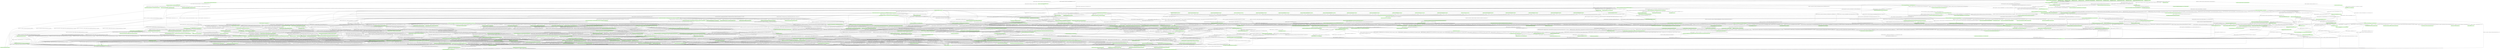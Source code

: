 digraph G {
  node [color=".3 .2 1.0",shape=box,style=filled];
  edge [];
  "0" [label="<org.apache.log4j.Category: void <init>(java.lang.String)>",];
  "1" [label="<marauroa.common.io.FileSystemPersistence: java.io.InputStream getInputStream(boolean,java.lang.String,java.lang.String)>",];
  "2" [label="<org.apache.log4j.Hierarchy: boolean isDisabled(int)>",];
  "3" [label="<java.util.StringTokenizer: java.lang.String nextToken()>",];
  "4" [label="<marauroa.server.game.db.LoginSeedDAO: void <init>()>",];
  "5" [label="<java.util.Vector: boolean add(java.lang.Object)>",];
  "6" [label="<marauroa.server.db.JDBCSQLHelper: boolean runDBScript(java.lang.String)>",];
  "7" [label="<marauroa.server.marauroad: void setArguments(java.lang.String[])>",];
  "8" [label="<org.apache.log4j.config.PropertySetter: void introspect()>",];
  "9" [label="<java.util.Hashtable: java.util.Enumeration elements()>",];
  "10" [label="<org.apache.log4j.Level: void <clinit>()>",];
  "11" [label="<java.util.Properties: void load(java.io.InputStream)>",];
  "12" [label="<java.beans.Introspector: java.beans.BeanInfo getBeanInfo(java.lang.Class)>",];
  "13" [label="<java.util.Vector: void <init>(int)>",];
  "14" [label="<org.apache.log4j.spi.NOPLogger: void removeAllAppenders()>",];
  "15" [label="<marauroa.server.game.rp.NoFactoryConfException: void <init>(java.lang.Throwable)>",];
  "16" [label="<java.net.URL: void <init>(java.lang.String)>",];
  "17" [label="<org.apache.log4j.helpers.OptionConverter: java.lang.Object instantiateByKey(java.util.Properties,java.lang.String,java.lang.Class,java.lang.Object)>",];
  "18" [label="<marauroa.server.db.TransactionPool: void createMinimumDBTransactions()>",];
  "19" [label="<org.apache.log4j.Hierarchy: java.util.Enumeration getCurrentLoggers()>",];
  "20" [label="<marauroa.common.Logger: void debug(java.lang.Object,java.lang.Throwable)>",];
  "21" [label="<java.util.Hashtable: java.lang.Object get(java.lang.Object)>",];
  "22" [label="<org.apache.log4j.config.PropertySetter: void setProperties(java.util.Properties,java.lang.String)>",];
  "23" [label="<org.apache.log4j.helpers.OptionConverter: java.lang.Object instantiateByClassName(java.lang.String,java.lang.Class,java.lang.Object)>",];
  "24" [label="<marauroa.server.db.adapter.AbstractDatabaseAdapter: void <clinit>()>",];
  "25" [label="<java.lang.StringBuffer: void <init>()>",];
  "26" [label="<java.util.HashSet: void <init>()>",];
  "27" [label="<marauroa.common.ConfigurationParams: boolean isPersistence()>",];
  "28" [label="<marauroa.server.db.adapter.MySQLDatabaseAdapter: java.sql.Connection createConnection(java.util.Properties)>",];
  "29" [label="<org.apache.log4j.Category: void warn(java.lang.Object,java.lang.Throwable)>",];
  "30" [label="<marauroa.server.game.db.DatabaseFactory: void configureGameDatabaseAccess()>",];
  "31" [label="<org.apache.log4j.spi.NOPLoggerRepository: void resetConfiguration()>",];
  "32" [label="<marauroa.common.Log4J: void init(java.lang.String)>",];
  "33" [label="<java.lang.IllegalArgumentException: void <init>(java.lang.String)>",];
  "34" [label="<java.io.BufferedReader: void close()>",];
  "35" [label="<org.apache.log4j.Hierarchy: org.apache.log4j.Logger getRootLogger()>",];
  "36" [label="<marauroa.server.db.JDBCSQLHelper: void <clinit>()>",];
  "37" [label="<java.util.StringTokenizer: boolean hasMoreTokens()>",];
  "38" [label="<marauroa.server.db.TransactionPool: void <clinit>()>",];
  "39" [label="<marauroa.server.marauroad: void main(java.lang.String[])>",];
  "40" [label="<java.lang.Object: void <clinit>()>",];
  "41" [label="<marauroa.server.game.db.CharacterDAO: void <clinit>()>",];
  "42" [label="<org.apache.log4j.spi.LoggingEvent: void <clinit>()>",];
  "43" [label="<marauroa.server.game.db.DAORegister: void registerDAOs()>",];
  "44" [label="<org.apache.log4j.Level: org.apache.log4j.Level toLevel(java.lang.String,org.apache.log4j.Level)>",];
  "45" [label="<org.apache.log4j.helpers.NullEnumeration: org.apache.log4j.helpers.NullEnumeration getInstance()>",];
  "46" [label="<org.apache.log4j.or.RendererMap: void <init>()>",];
  "47" [label="<java.beans.Introspector: java.lang.String decapitalize(java.lang.String)>",];
  "48" [label="<java.lang.Object: java.lang.Class getClass()>",];
  "49" [label="<org.apache.log4j.Hierarchy: void updateChildren(org.apache.log4j.ProvisionNode,org.apache.log4j.Logger)>",];
  "50" [label="<java.lang.StringBuilder: java.lang.StringBuilder append(java.lang.String)>",];
  "51" [label="<org.apache.log4j.Hierarchy: void setRenderer(java.lang.Class,org.apache.log4j.or.ObjectRenderer)>",];
  "52" [label="<org.apache.log4j.or.RendererMap: void put(java.lang.Class,org.apache.log4j.or.ObjectRenderer)>",];
  "53" [label="<marauroa.server.marauroad: void <clinit>()>",];
  "54" [label="<marauroa.server.game.db.LoginEventDAO: void <clinit>()>",];
  "55" [label="<org.apache.log4j.Category: void removeAllAppenders()>",];
  "56" [label="<org.apache.log4j.Category: void <clinit>()>",];
  "57" [label="<marauroa.server.game.db.AccountDAO: void <clinit>()>",];
  "58" [label="<java.io.BufferedReader: java.lang.String readLine()>",];
  "59" [label="<marauroa.server.db.TransactionPool: void commit(marauroa.server.db.DBTransaction)>",];
  "60" [label="<marauroa.common.Configuration: void <init>(marauroa.common.ConfigurationParams)>",];
  "61" [label="<org.apache.log4j.Hierarchy: void updateParents(org.apache.log4j.Logger)>",];
  "62" [label="<java.util.Hashtable: void <init>()>",];
  "63" [label="<java.util.Vector: int size()>",];
  "64" [label="<marauroa.server.db.AdapterFactory: void <init>(java.util.Properties)>",];
  "65" [label="<java.lang.StringBuilder: java.lang.String toString()>",];
  "66" [label="<java.lang.Class: void <clinit>()>",];
  "67" [label="<marauroa.common.Logger: void warn(java.lang.Object,java.lang.Throwable)>",];
  "68" [label="<org.apache.log4j.spi.NOPLogger: void warn(java.lang.Object,java.lang.Throwable)>",];
  "69" [label="<marauroa.server.db.DatabaseConnectionException: void <init>(java.lang.Throwable)>",];
  "70" [label="<org.apache.log4j.helpers.LogLog: void setInternalDebugging(boolean)>",];
  "71" [label="<org.apache.log4j.Category: org.apache.log4j.Level getEffectiveLevel()>",];
  "72" [label="<java.util.Vector: java.lang.Object elementAt(int)>",];
  "73" [label="<marauroa.server.game.db.DAORegister: void <init>()>",];
  "74" [label="<org.apache.log4j.spi.DefaultRepositorySelector: void <init>(org.apache.log4j.spi.LoggerRepository)>",];
  "75" [label="<marauroa.server.db.UpdateScript: void update(marauroa.server.db.DBTransaction)>",];
  "76" [label="<org.apache.log4j.helpers.LogLog: void error(java.lang.String,java.lang.Throwable)>",];
  "77" [label="<org.apache.log4j.helpers.LogLog: void warn(java.lang.String)>",];
  "78" [label="<org.apache.log4j.PropertyConfigurator: void registryPut(org.apache.log4j.Appender)>",];
  "79" [label="<java.lang.NoClassDefFoundError: void <init>(java.lang.String)>",];
  "80" [label="<org.apache.log4j.config.PropertySetter: void <init>(java.lang.Object)>",];
  "81" [label="<org.apache.log4j.LogManager: org.apache.log4j.Logger getLogger(java.lang.String)>",];
  "82" [label="<java.lang.Thread: void start()>",];
  "83" [label="<org.apache.log4j.Priority: void <clinit>()>",];
  "84" [label="<org.apache.log4j.LogManager: org.apache.log4j.spi.LoggerRepository getLoggerRepository()>",];
  "85" [label="<org.apache.log4j.DefaultCategoryFactory: void <init>()>",];
  "86" [label="<org.apache.log4j.PropertyConfigurator: void parseAdditivityForLogger(java.util.Properties,org.apache.log4j.Logger,java.lang.String)>",];
  "87" [label="<java.lang.RuntimeException: void <init>(java.lang.String)>",];
  "88" [label="<marauroa.server.game.db.DatabaseFactory: void <init>()>",];
  "89" [label="<java.lang.Class: java.lang.Class forName(java.lang.String)>",];
  "90" [label="<java.lang.Integer: int parseInt(java.lang.String)>",];
  "91" [label="<java.lang.StringBuffer: java.lang.StringBuffer append(java.lang.String)>",];
  "92" [label="<marauroa.server.db.AdapterFactory: void <clinit>()>",];
  "93" [label="<marauroa.server.db.DatabaseConnectionException: void <init>(java.lang.String,java.lang.Throwable)>",];
  "94" [label="<org.apache.log4j.Hierarchy: void emitNoAppenderWarning(org.apache.log4j.Category)>",];
  "95" [label="<marauroa.server.game.db.DAORegister: marauroa.server.game.db.DAORegister get()>",];
  "96" [label="<org.apache.log4j.config.PropertySetterException: void <init>(java.lang.Throwable)>",];
  "97" [label="<java.io.BufferedReader: void <init>(java.io.Reader)>",];
  "98" [label="<marauroa.server.db.TransactionPool: void addThreadTransaction(marauroa.server.db.DBTransaction)>",];
  "99" [label="<marauroa.server.db.TransactionPool: void dumpOpenTransactions()>",];
  "100" [label="<java.util.Hashtable: int size()>",];
  "101" [label="<marauroa.server.game.db.StatisticsDAO: void <init>()>",];
  "102" [label="<org.apache.log4j.Category: java.lang.Class class$(java.lang.String)>",];
  "103" [label="<org.apache.log4j.spi.NOPLogger: void info(java.lang.Object)>",];
  "104" [label="<org.apache.log4j.spi.NOPLogger: void debug(java.lang.Object,java.lang.Throwable)>",];
  "105" [label="<java.lang.Long: void <clinit>()>",];
  "106" [label="<java.sql.DriverManager: java.sql.Connection getConnection(java.lang.String,java.util.Properties)>",];
  "107" [label="<marauroa.server.db.TransactionPool: void rollback(marauroa.server.db.DBTransaction)>",];
  "108" [label="<java.lang.String: void <clinit>()>",];
  "109" [label="<marauroa.server.game.db.StatisticsDAO: void <clinit>()>",];
  "110" [label="<org.apache.log4j.helpers.OptionConverter: org.apache.log4j.Level toLevel(java.lang.String,org.apache.log4j.Level)>",];
  "111" [label="<org.apache.log4j.helpers.OptionConverter: java.lang.Class class$(java.lang.String)>",];
  "112" [label="<org.apache.log4j.spi.NOPLogger: void error(java.lang.Object,java.lang.Throwable)>",];
  "113" [label="<java.lang.Object: void wait()>",];
  "114" [label="<java.util.Hashtable: void <init>(int)>",];
  "115" [label="<org.apache.log4j.config.PropertySetter: void setProperty(java.beans.PropertyDescriptor,java.lang.String,java.lang.String)>",];
  "116" [label="<org.apache.log4j.PropertyConfigurator: void parseCategory(java.util.Properties,org.apache.log4j.Logger,java.lang.String,java.lang.String,java.lang.String)>",];
  "117" [label="<java.lang.Throwable: void printStackTrace()>",];
  "118" [label="<marauroa.common.ConfigurationParams: void <init>()>",];
  "119" [label="<java.net.URL: java.io.InputStream openStream()>",];
  "120" [label="<marauroa.common.ConfigurationParams: void setRelativeToHome(boolean)>",];
  "121" [label="<marauroa.server.game.db.RPObjectDAO: void <init>(marauroa.server.game.rp.RPObjectFactory)>",];
  "122" [label="<org.apache.log4j.helpers.OptionConverter: java.lang.String findAndSubst(java.lang.String,java.util.Properties)>",];
  "123" [label="<java.lang.ref.Finalizer: void register(java.lang.Object)>",];
  "124" [label="<marauroa.server.game.db.RPObjectDAO: void <clinit>()>",];
  "125" [label="<marauroa.server.db.DBTransaction: void <init>(marauroa.server.db.adapter.DatabaseAdapter)>",];
  "126" [label="<org.apache.log4j.Logger: void <init>(java.lang.String)>",];
  "127" [label="<java.lang.ThreadLocal: void <init>()>",];
  "128" [label="<marauroa.server.game.rp.RPObjectFactory: marauroa.server.game.rp.RPObjectFactory get()>",];
  "129" [label="<org.apache.log4j.PropertyConfigurator: void parseCatsAndRenderers(java.util.Properties,org.apache.log4j.spi.LoggerRepository)>",];
  "130" [label="<java.lang.Object: void notifyAll()>",];
  "131" [label="<java.lang.Class: java.lang.ClassLoader getClassLoader()>",];
  "132" [label="<java.util.HashSet: boolean add(java.lang.Object)>",];
  "133" [label="<org.apache.log4j.Category: void setHierarchy(org.apache.log4j.spi.LoggerRepository)>",];
  "134" [label="<org.apache.log4j.PropertyConfigurator: void <init>()>",];
  "135" [label="<org.apache.log4j.spi.NOPLoggerRepository: org.apache.log4j.Logger getLogger(java.lang.String)>",];
  "136" [label="<java.lang.System: void <clinit>()>",];
  "137" [label="<org.apache.log4j.Hierarchy: void setThreshold(org.apache.log4j.Level)>",];
  "138" [label="<marauroa.server.db.UpdateScript: void <clinit>()>",];
  "139" [label="<marauroa.common.Logger: void info(java.lang.Object,java.lang.Throwable)>",];
  "140" [label="<java.util.Collections: java.util.List synchronizedList(java.util.List)>",];
  "141" [label="<marauroa.common.ConfigurationParams: boolean isRelativeToHome()>",];
  "142" [label="<org.apache.log4j.spi.ThrowableInformation: void <init>(java.lang.Throwable)>",];
  "143" [label="<java.util.Collections: java.util.Map synchronizedMap(java.util.Map)>",];
  "144" [label="<marauroa.server.game.db.LoginSeedDAO: void <clinit>()>",];
  "145" [label="<org.apache.log4j.helpers.LogLog: void <clinit>()>",];
  "146" [label="<java.lang.Thread: java.lang.Thread currentThread()>",];
  "147" [label="<marauroa.server.game.db.GameEventDAO: void <clinit>()>",];
  "148" [label="<marauroa.server.game.db.CharacterDAO: void <init>()>",];
  "149" [label="<org.apache.log4j.Hierarchy: void <init>(org.apache.log4j.Logger)>",];
  "150" [label="<marauroa.server.game.db.DatabaseFactory: void initializeDatabaseSchema()>",];
  "151" [label="<marauroa.server.game.db.AccountDAO: void <init>()>",];
  "152" [label="<marauroa.common.io.FileSystemPersistence: void <init>()>",];
  "153" [label="<marauroa.server.db.DBTransaction: void <clinit>()>",];
  "154" [label="<org.apache.log4j.or.RendererMap: void <clinit>()>",];
  "155" [label="<org.apache.log4j.Category: void setResourceBundle(java.util.ResourceBundle)>",];
  "156" [label="<marauroa.server.db.TransactionPool: void registerGlobally()>",];
  "157" [label="<org.apache.log4j.or.DefaultRenderer: void <init>()>",];
  "158" [label="<java.io.ByteArrayInputStream: void <init>(byte[])>",];
  "159" [label="<org.apache.log4j.LogManager: void <clinit>()>",];
  "160" [label="<marauroa.server.db.TransactionPool: marauroa.server.db.TransactionPool get()>",];
  "161" [label="<java.io.FileInputStream: void close()>",];
  "162" [label="<org.apache.log4j.config.PropertySetter: java.lang.Class class$(java.lang.String)>",];
  "163" [label="<marauroa.server.db.UpdateScript: void <init>()>",];
  "164" [label="<java.util.Locale: void <clinit>()>",];
  "165" [label="<java.util.Properties: java.lang.String getProperty(java.lang.String,java.lang.String)>",];
  "166" [label="<org.apache.log4j.Category: void warn(java.lang.Object)>",];
  "167" [label="<java.lang.String: int lastIndexOf(int,int)>",];
  "168" [label="<org.apache.log4j.Hierarchy: org.apache.log4j.Logger getLogger(java.lang.String,org.apache.log4j.spi.LoggerFactory)>",];
  "169" [label="<org.apache.log4j.Category: void error(java.lang.Object,java.lang.Throwable)>",];
  "170" [label="<marauroa.common.Log4J: marauroa.common.Logger getLogger(java.lang.Class)>",];
  "171" [label="<java.lang.Class: java.lang.Object newInstance()>",];
  "172" [label="<marauroa.server.game.db.DAORegister: void register(java.lang.Class,java.lang.Object)>",];
  "173" [label="<java.lang.Exception: void <init>()>",];
  "174" [label="<marauroa.common.Logger: void warn(java.lang.Object)>",];
  "175" [label="<java.lang.ThreadLocal: java.lang.Object get()>",];
  "176" [label="<marauroa.server.game.rp.RPObjectFactory: void <clinit>()>",];
  "177" [label="<org.apache.log4j.spi.NOPLoggerRepository: void setThreshold(org.apache.log4j.Level)>",];
  "178" [label="<marauroa.common.io.FileSystemPersistence: java.lang.String concatFilename(boolean,java.lang.String,java.lang.String)>",];
  "179" [label="<org.apache.log4j.helpers.Loader: java.lang.Class class$(java.lang.String)>",];
  "180" [label="<java.lang.reflect.Method: java.lang.Object invoke(java.lang.Object,java.lang.Object[])>",];
  "181" [label="<org.apache.log4j.PropertyConfigurator: void doConfigure(java.util.Properties,org.apache.log4j.spi.LoggerRepository)>",];
  "182" [label="<marauroa.server.game.db.RPZoneDAO: void <init>(marauroa.server.game.rp.RPObjectFactory)>",];
  "183" [label="<marauroa.common.Logger: void error(java.lang.Object,java.lang.Throwable)>",];
  "184" [label="<java.lang.Long: void <init>(java.lang.String)>",];
  "185" [label="<org.apache.log4j.helpers.OptionConverter: void selectAndConfigure(java.net.URL,java.lang.String,org.apache.log4j.spi.LoggerRepository)>",];
  "186" [label="<java.util.Hashtable: java.lang.Object clone()>",];
  "187" [label="<org.apache.log4j.PropertyConfigurator: void configureRootCategory(java.util.Properties,org.apache.log4j.spi.LoggerRepository)>",];
  "188" [label="<marauroa.common.ConfigurationParams: java.lang.String getBasedir()>",];
  "189" [label="<java.lang.String: boolean equals(java.lang.Object)>",];
  "190" [label="<java.lang.String: java.lang.String trim()>",];
  "191" [label="<marauroa.server.db.TransactionPool: void freeDBTransaction(marauroa.server.db.DBTransaction)>",];
  "192" [label="<java.util.HashMap: void <init>()>",];
  "193" [label="<org.apache.log4j.Hierarchy: org.apache.log4j.Level getThreshold()>",];
  "194" [label="<org.apache.log4j.Logger: void <clinit>()>",];
  "195" [label="<org.apache.log4j.config.PropertySetter: void setProperties(java.lang.Object,java.util.Properties,java.lang.String)>",];
  "196" [label="<marauroa.common.io.WebstartPersistence: java.io.InputStream getInputStream(boolean,java.lang.String,java.lang.String)>",];
  "197" [label="<org.apache.log4j.Category: void fireRemoveAppenderEvent(org.apache.log4j.Appender)>",];
  "198" [label="<java.util.Vector: boolean contains(java.lang.Object)>",];
  "199" [label="<org.apache.log4j.or.RendererMap: void clear()>",];
  "200" [label="<org.apache.log4j.DefaultCategoryFactory: org.apache.log4j.Logger makeNewLoggerInstance(java.lang.String)>",];
  "201" [label="<java.util.Properties: java.util.Enumeration propertyNames()>",];
  "202" [label="<marauroa.common.io.Persistence: void <init>()>",];
  "203" [label="<org.apache.log4j.helpers.OptionConverter: boolean toBoolean(java.lang.String,boolean)>",];
  "204" [label="<java.util.HashMap: java.lang.Object put(java.lang.Object,java.lang.Object)>",];
  "205" [label="<java.util.Properties: java.lang.String getProperty(java.lang.String)>",];
  "206" [label="<org.apache.log4j.spi.RootLogger: void setLevel(org.apache.log4j.Level)>",];
  "207" [label="<java.lang.Throwable: void <init>()>",];
  "208" [label="<org.apache.log4j.helpers.AppenderAttachableImpl: int appendLoopOnAppenders(org.apache.log4j.spi.LoggingEvent)>",];
  "209" [label="<org.apache.log4j.Hierarchy: void fireRemoveAppenderEvent(org.apache.log4j.Category,org.apache.log4j.Appender)>",];
  "210" [label="<org.apache.log4j.spi.NOPLogger: void addAppender(org.apache.log4j.Appender)>",];
  "211" [label="<java.util.LinkedList: void <init>()>",];
  "212" [label="<org.apache.log4j.Hierarchy: org.apache.log4j.Logger getLogger(java.lang.String)>",];
  "213" [label="<marauroa.common.Configuration: marauroa.common.Configuration getConfiguration()>",];
  "214" [label="<java.lang.System: void exit(int)>",];
  "215" [label="<java.lang.StringBuilder: void <init>()>",];
  "216" [label="<org.apache.log4j.PropertyConfigurator: void configureLoggerFactory(java.util.Properties)>",];
  "217" [label="<marauroa.server.db.adapter.AbstractDatabaseAdapter: void <init>(java.util.Properties)>",];
  "218" [label="<java.lang.String: java.lang.String substring(int,int)>",];
  "219" [label="<java.lang.Object: void <init>()>",];
  "220" [label="<marauroa.common.Configuration: void setConfigurationFile(java.lang.String)>",];
  "221" [label="<org.apache.log4j.or.RendererMap: java.lang.Class class$(java.lang.String)>",];
  "222" [label="<org.apache.log4j.Priority: boolean isGreaterOrEqual(org.apache.log4j.Priority)>",];
  "223" [label="<java.util.Properties: void <init>()>",];
  "224" [label="<org.apache.log4j.spi.NOPLoggerRepository: org.apache.log4j.Logger getRootLogger()>",];
  "225" [label="<marauroa.server.game.db.DatabaseFactory: void <clinit>()>",];
  "226" [label="<org.apache.log4j.helpers.NullEnumeration: java.lang.Object nextElement()>",];
  "227" [label="<org.apache.log4j.Hierarchy: void resetConfiguration()>",];
  "228" [label="<marauroa.common.io.WebstartPersistence: void <init>()>",];
  "229" [label="<java.lang.String: int length()>",];
  "230" [label="<marauroa.server.game.db.LoginEventDAO: void <init>()>",];
  "231" [label="<org.apache.log4j.spi.LoggingEvent: void <init>(java.lang.String,org.apache.log4j.Category,org.apache.log4j.Priority,java.lang.Object,java.lang.Throwable)>",];
  "232" [label="<org.apache.log4j.spi.NOPLoggerRepository: org.apache.log4j.Level getThreshold()>",];
  "233" [label="<java.io.FileInputStream: void <init>(java.lang.String)>",];
  "234" [label="<org.apache.log4j.Logger: org.apache.log4j.Logger getLogger(java.lang.Class)>",];
  "235" [label="<org.apache.log4j.PropertyConfigurator: org.apache.log4j.Appender parseAppender(java.util.Properties,java.lang.String)>",];
  "236" [label="<marauroa.common.ConfigurationParams: void setBasedir(java.lang.String)>",];
  "237" [label="<org.apache.log4j.Category: void closeNestedAppenders()>",];
  "238" [label="<org.apache.log4j.Category: void setAdditivity(boolean)>",];
  "239" [label="<java.net.URL: java.lang.String getFile()>",];
  "240" [label="<java.lang.System: java.lang.String getProperty(java.lang.String,java.lang.String)>",];
  "241" [label="<org.apache.log4j.helpers.LogLog: void warn(java.lang.String,java.lang.Throwable)>",];
  "242" [label="<java.lang.Thread: void <clinit>()>",];
  "243" [label="<org.apache.log4j.helpers.AppenderAttachableImpl: void addAppender(org.apache.log4j.Appender)>",];
  "244" [label="<marauroa.server.game.rp.RPObjectFactory: marauroa.server.game.rp.RPObjectFactory get(java.lang.String)>",];
  "245" [label="<org.apache.log4j.config.PropertySetterException: void <init>(java.lang.String)>",];
  "246" [label="<java.lang.Integer: void <init>(java.lang.String)>",];
  "247" [label="<org.apache.log4j.config.PropertySetter: java.beans.PropertyDescriptor getPropertyDescriptor(java.lang.String)>",];
  "248" [label="<org.apache.log4j.helpers.LogLog: void debug(java.lang.String)>",];
  "249" [label="<marauroa.server.db.adapter.MySQLDatabaseAdapter: void <init>(java.util.Properties)>",];
  "250" [label="<marauroa.server.db.adapter.MySQLDatabaseAdapter: void <clinit>()>",];
  "251" [label="<java.lang.Thread: void <init>(java.lang.String)>",];
  "252" [label="<java.util.Hashtable: void clear()>",];
  "253" [label="<javax.jnlp.ServiceManager: java.lang.Object lookup(java.lang.String)>",];
  "254" [label="<java.lang.IllegalStateException: void <init>(java.lang.String)>",];
  "255" [label="<marauroa.common.Configuration: void <clinit>()>",];
  "256" [label="<org.apache.log4j.Category: void setLevel(org.apache.log4j.Level)>",];
  "257" [label="<org.apache.log4j.helpers.Loader: java.lang.Class loadClass(java.lang.String)>",];
  "258" [label="<org.apache.log4j.Logger: java.lang.Class class$(java.lang.String)>",];
  "259" [label="<org.apache.log4j.Level: void <init>(int,java.lang.String,int)>",];
  "260" [label="<org.apache.log4j.helpers.AppenderAttachableImpl: void <init>()>",];
  "261" [label="<java.lang.String: boolean equalsIgnoreCase(java.lang.String)>",];
  "262" [label="<marauroa.server.marauroad: marauroa.server.marauroad getMarauroa()>",];
  "263" [label="<org.apache.log4j.Priority: void <init>(int,java.lang.String,int)>",];
  "264" [label="<org.apache.log4j.spi.NOPLogger: void info(java.lang.Object,java.lang.Throwable)>",];
  "265" [label="<org.apache.log4j.helpers.LogLog: void error(java.lang.String)>",];
  "266" [label="<org.apache.log4j.PropertyConfigurator: void configure(java.util.Properties)>",];
  "267" [label="<org.apache.log4j.Category: java.lang.String getName()>",];
  "268" [label="<java.lang.Class: java.lang.String getName()>",];
  "269" [label="<java.lang.Exception: void <init>(java.lang.String)>",];
  "270" [label="<marauroa.server.game.db.BanListDAO: void <init>()>",];
  "271" [label="<org.apache.log4j.spi.NOPLogger: void warn(java.lang.Object)>",];
  "272" [label="<org.apache.log4j.PropertyConfigurator: java.lang.Class class$(java.lang.String)>",];
  "273" [label="<org.apache.log4j.spi.NOPLogger: void setLevel(org.apache.log4j.Level)>",];
  "274" [label="<marauroa.common.ConfigurationParams: void setConfigurationFile(java.lang.String)>",];
  "275" [label="<org.apache.log4j.helpers.OptionConverter: java.lang.String getSystemProperty(java.lang.String,java.lang.String)>",];
  "276" [label="<java.util.Vector: void <init>()>",];
  "277" [label="<java.util.Hashtable: java.lang.Object put(java.lang.Object,java.lang.Object)>",];
  "278" [label="<marauroa.common.Logger: void info(java.lang.Object)>",];
  "279" [label="<marauroa.common.io.Persistence: marauroa.common.io.Persistence get()>",];
  "280" [label="<java.lang.String: byte[] getBytes()>",];
  "281" [label="<org.apache.log4j.Category: void debug(java.lang.Object,java.lang.Throwable)>",];
  "282" [label="<org.apache.log4j.spi.RootLogger: void <init>(org.apache.log4j.Level)>",];
  "283" [label="<org.apache.log4j.Category: void info(java.lang.Object)>",];
  "284" [label="<org.apache.log4j.Layout: void <clinit>()>",];
  "285" [label="<java.lang.System: java.lang.String getProperty(java.lang.String)>",];
  "286" [label="<marauroa.common.Log4J: void <clinit>()>",];
  "287" [label="<org.apache.log4j.helpers.AppenderAttachableImpl: void removeAllAppenders()>",];
  "288" [label="<java.lang.Integer: void <clinit>()>",];
  "289" [label="<marauroa.common.Configuration: java.util.Properties getAsProperties()>",];
  "290" [label="<org.apache.log4j.helpers.OptionConverter: void <clinit>()>",];
  "291" [label="<marauroa.server.marauroad: void <init>()>",];
  "292" [label="<org.apache.log4j.helpers.Loader: java.net.URL getResource(java.lang.String)>",];
  "293" [label="<java.lang.StringBuffer: java.lang.StringBuffer append(char)>",];
  "294" [label="<java.lang.ThreadLocal: void set(java.lang.Object)>",];
  "295" [label="<org.apache.log4j.PropertyConfigurator: org.apache.log4j.Appender registryGet(java.lang.String)>",];
  "296" [label="<org.apache.log4j.ProvisionNode: void <init>(org.apache.log4j.Logger)>",];
  "297" [label="<org.apache.log4j.helpers.Loader: void <clinit>()>",];
  "298" [label="<org.apache.log4j.helpers.NullEnumeration: void <clinit>()>",];
  "299" [label="<org.apache.log4j.Category: org.apache.log4j.Level getLevel()>",];
  "300" [label="<java.util.Vector: java.util.Enumeration elements()>",];
  "301" [label="<org.apache.log4j.spi.DefaultRepositorySelector: org.apache.log4j.spi.LoggerRepository getLoggerRepository()>",];
  "302" [label="<marauroa.server.db.TransactionPool: marauroa.server.db.DBTransaction beginWork()>",];
  "303" [label="<marauroa.common.io.Persistence: void <clinit>()>",];
  "304" [label="<org.apache.log4j.Hierarchy: void shutdown()>",];
  "305" [label="<org.apache.log4j.helpers.NullEnumeration: void <init>()>",];
  "306" [label="<java.util.Vector: void removeAllElements()>",];
  "307" [label="<java.io.InputStreamReader: void <init>(java.io.InputStream)>",];
  "308" [label="<java.util.StringTokenizer: void <init>(java.lang.String,java.lang.String)>",];
  "309" [label="<marauroa.server.db.JDBCSQLHelper: void <init>(marauroa.server.db.DBTransaction)>",];
  "310" [label="<org.apache.log4j.helpers.OptionConverter: java.lang.String substVars(java.lang.String,java.util.Properties)>",];
  "311" [label="<marauroa.common.Configuration: java.lang.String get(java.lang.String)>",];
  "312" [label="<org.apache.log4j.CategoryKey: void <init>(java.lang.String)>",];
  "313" [label="<org.apache.log4j.helpers.Loader: java.lang.ClassLoader getTCL()>",];
  "314" [label="<org.apache.log4j.Category: void forcedLog(java.lang.String,org.apache.log4j.Priority,java.lang.Object,java.lang.Throwable)>",];
  "315" [label="<java.util.NoSuchElementException: void <init>()>",];
  "316" [label="<marauroa.server.db.TransactionPool: void <init>(java.util.Properties)>",];
  "317" [label="<marauroa.common.Logger: void <init>(java.lang.Class)>",];
  "318" [label="<java.lang.ClassLoader: java.net.URL getSystemResource(java.lang.String)>",];
  "319" [label="<marauroa.server.game.db.RPZoneDAO: void <clinit>()>",];
  "320" [label="<org.apache.log4j.Hierarchy: void fireAddAppenderEvent(org.apache.log4j.Category,org.apache.log4j.Appender)>",];
  "321" [label="<java.lang.System: long currentTimeMillis()>",];
  "322" [label="<org.apache.log4j.Category: void callAppenders(org.apache.log4j.spi.LoggingEvent)>",];
  "323" [label="<marauroa.server.game.db.DatabaseFactory: void initializeDatabase()>",];
  "324" [label="<marauroa.server.db.adapter.AbstractDatabaseAdapter: java.sql.Connection createConnection(java.util.Properties)>",];
  "325" [label="<org.apache.log4j.spi.NOPLoggerRepository: org.apache.log4j.Logger getLogger(java.lang.String,org.apache.log4j.spi.LoggerFactory)>",];
  "326" [label="<java.lang.Class: boolean isAssignableFrom(java.lang.Class)>",];
  "327" [label="<java.lang.IllegalStateException: void <init>(java.lang.String,java.lang.Throwable)>",];
  "328" [label="<marauroa.server.db.TransactionPool: void killTransaction(marauroa.server.db.DBTransaction)>",];
  "329" [label="<org.apache.log4j.helpers.NullEnumeration: boolean hasMoreElements()>",];
  "330" [label="<java.lang.Class: java.lang.reflect.Method getMethod(java.lang.String,java.lang.Class[])>",];
  "331" [label="<org.apache.log4j.config.PropertySetter: java.lang.Object convertArg(java.lang.String,java.lang.Class)>",];
  "332" [label="<java.lang.Boolean: void <clinit>()>",];
  "333" [label="<marauroa.common.Pair: void <init>(java.lang.Object,java.lang.Object)>",];
  "334" [label="<org.apache.log4j.spi.NOPLogger: void <init>(org.apache.log4j.spi.NOPLoggerRepository,java.lang.String)>",];
  "335" [label="<java.lang.StringBuffer: java.lang.String toString()>",];
  "336" [label="<org.apache.log4j.PropertyConfigurator: void doConfigure(java.net.URL,org.apache.log4j.spi.LoggerRepository)>",];
  "337" [label="<org.apache.log4j.spi.NOPLoggerRepository: void <init>()>",];
  "338" [label="<java.util.Arrays: java.util.List asList(java.lang.Object[])>",];
  "339" [label="<marauroa.common.ConfigurationParams: java.lang.String getConfigurationFile()>",];
  "340" [label="<org.apache.log4j.Category: java.util.Enumeration getAllAppenders()>",];
  "341" [label="<java.util.Vector: void addElement(java.lang.Object)>",];
  "342" [label="<marauroa.server.game.db.BanListDAO: void <clinit>()>",];
  "343" [label="<org.apache.log4j.Category: void info(java.lang.Object,java.lang.Throwable)>",];
  "344" [label="<org.apache.log4j.Category: void addAppender(org.apache.log4j.Appender)>",];
  "345" [label="<org.apache.log4j.helpers.AppenderAttachableImpl: java.util.Enumeration getAllAppenders()>",];
  "346" [label="<marauroa.server.db.AdapterFactory: marauroa.server.db.adapter.DatabaseAdapter create()>",];
  "347" [label="<org.apache.log4j.config.PropertySetter: void setProperty(java.lang.String,java.lang.String)>",];
  "348" [label="<marauroa.server.game.db.GameEventDAO: void <init>()>",];
  "349" [label="<org.apache.log4j.or.RendererMap: void addRenderer(org.apache.log4j.spi.RendererSupport,java.lang.String,java.lang.String)>",];
  "350" [label="<marauroa.server.db.TransactionPool: void registerGlobal(marauroa.server.db.TransactionPool)>",];
  "351" [label="<org.apache.log4j.config.PropertySetter: void activate()>",];
  "0" -> "219" [label="[0@L147] invokespecial %this.<java.lang.Object: void <init>()>();",];
  "1" -> "233" [label="[2@L64] invokespecial $r0.<java.io.FileInputStream: void <init>(java.lang.String)>($r4);",];
  "1" -> "178" [label="[1@L64] $r4 = invokespecial %this.<marauroa.common.io.FileSystemPersistence: java.lang.String concatFilename(boolean,java.lang.String,java.lang.String)>(z0, r2, r3);",];
  "4" -> "219" [label="[0@L35] invokespecial %this.<java.lang.Object: void <init>()>();",];
  "6" -> "183" [label="[70@L80] invokevirtual $r20.<marauroa.common.Logger: void error(java.lang.Object,java.lang.Throwable)>($r26, $r18);",];
  "6" -> "25" [label="[10@L63] invokespecial $r45.<java.lang.StringBuffer: void <init>()>();",];
  "6" -> "183" [label="[56@L88] invokevirtual $r28.<marauroa.common.Logger: void error(java.lang.Object,java.lang.Throwable)>($r27, $r27);",];
  "6" -> "34" [label="[72@L85] invokevirtual r40.<java.io.BufferedReader: void close()>();",];
  "6" -> "34" [label="[31@L85] invokevirtual $r44.<java.io.BufferedReader: void close()>();",];
  "6" -> "307" [label="[6@L61] invokespecial $r43.<java.io.InputStreamReader: void <init>(java.io.InputStream)>($r4);",];
  "6" -> "50" [label="[64@L80] $r21 = invokevirtual $r48.<java.lang.StringBuilder: java.lang.StringBuilder append(java.lang.String)>(%stringconst6);",];
  "6" -> "34" [label="[52@L85] invokevirtual r40.<java.io.BufferedReader: void close()>();",];
  "6" -> "34" [label="[80@L85] invokevirtual r40.<java.io.BufferedReader: void close()>();",];
  "6" -> "91" [label="[14@L67] invokevirtual r41.<java.lang.StringBuffer: java.lang.StringBuffer append(java.lang.String)>($r42);",];
  "6" -> "183" [label="[76@L88] invokevirtual $r17.<marauroa.common.Logger: void error(java.lang.Object,java.lang.Throwable)>($r16, $r16);",];
  "6" -> "183" [label="[35@L88] invokevirtual $r39.<marauroa.common.Logger: void error(java.lang.Object,java.lang.Throwable)>($r38, $r38);",];
  "6" -> "215" [label="[41@L77] invokespecial $r47.<java.lang.StringBuilder: void <init>()>();",];
  "6" -> "97" [label="[7@L61] invokespecial $r44.<java.io.BufferedReader: void <init>(java.io.Reader)>($r43);",];
  "6" -> "25" [label="[27@L71] invokespecial $r46.<java.lang.StringBuffer: void <init>()>();",];
  "6" -> "50" [label="[43@L77] $r32 = invokevirtual $r47.<java.lang.StringBuilder: java.lang.StringBuilder append(java.lang.String)>(%stringconst3);",];
  "6" -> "48" [label="[1@L60] $r1 = invokevirtual %this.<java.lang.Object: java.lang.Class getClass()>();",];
  "6" -> "58" [label="[12@L66] $r42 = invokevirtual $r44.<java.io.BufferedReader: java.lang.String readLine()>();",];
  "6" -> "215" [label="[62@L80] invokespecial $r48.<java.lang.StringBuilder: void <init>()>();",];
  "6" -> "335" [label="[20@L69] $r8 = invokevirtual r41.<java.lang.StringBuffer: java.lang.String toString()>();",];
  "6" -> "183" [label="[50@L77] invokevirtual $r31.<marauroa.common.Logger: void error(java.lang.Object,java.lang.Throwable)>($r37, $r29);",];
  "6" -> "131" [label="[2@L60] $r2 = invokevirtual $r1.<java.lang.Class: java.lang.ClassLoader getClassLoader()>();",];
  "6" -> "183" [label="[84@L88] invokevirtual $r14.<marauroa.common.Logger: void error(java.lang.Object,java.lang.Throwable)>($r13, $r13);",];
  "7" -> "189" [label="[15@L178] $z1 = invokevirtual $r2.<java.lang.String: boolean equals(java.lang.Object)>(%stringconst3);",];
  "7" -> "220" [label="[11@L177] invokestatic <marauroa.common.Configuration: void setConfigurationFile(java.lang.String)>($r11);",];
  "7" -> "189" [label="[5@L176] $z0 = invokevirtual $r1.<java.lang.String: boolean equals(java.lang.Object)>(%stringconst0);",];
  "7" -> "214" [label="[40@L188] invokestatic <java.lang.System: void exit(int)>(%intconst1);",];
  "8" -> "12" [label="[2@L76] $r3 = invokestatic <java.beans.Introspector: java.beans.BeanInfo getBeanInfo(java.lang.Class)>($r2);",];
  "8" -> "91" [label="[10@L79] $r7 = invokevirtual $r6.<java.lang.StringBuffer: java.lang.StringBuffer append(java.lang.String)>(%stringconst0);",];
  "8" -> "25" [label="[8@L79] invokespecial $r6.<java.lang.StringBuffer: void <init>()>();",];
  "8" -> "265" [label="[18@L79] invokestatic <org.apache.log4j.helpers.LogLog: void error(java.lang.String)>($r13);",];
  "8" -> "48" [label="[1@L76] $r2 = invokevirtual $r1.<java.lang.Object: java.lang.Class getClass()>();",];
  "10" -> "259" [label="[14@L57] invokespecial $r9.<org.apache.log4j.Level: void <init>(int,java.lang.String,int)>($i1, %stringconst6, %intconst4);",];
  "10" -> "259" [label="[8@L51] invokespecial $r8.<org.apache.log4j.Level: void <init>(int,java.lang.String,int)>(%intconst2, %stringconst3, %intconst4);",];
  "10" -> "259" [label="[48@L92] invokespecial $r15.<org.apache.log4j.Level: void <init>(int,java.lang.String,int)>(%intconst20, %stringconst21, %intconst18);",];
  "10" -> "259" [label="[43@L86] invokespecial $r14.<org.apache.log4j.Level: void <init>(int,java.lang.String,int)>(%intconst1, %stringconst19, %intconst18);",];
  "10" -> "259" [label="[33@L73] invokespecial $r12.<org.apache.log4j.Level: void <init>(int,java.lang.String,int)>(%intconst13, %stringconst14, %intconst15);",];
  "10" -> "259" [label="[27@L67] invokespecial $r11.<org.apache.log4j.Level: void <init>(int,java.lang.String,int)>(%intconst10, %stringconst11, %intconst12);",];
  "10" -> "259" [label="[21@L62] invokespecial $r10.<org.apache.log4j.Level: void <init>(int,java.lang.String,int)>($i3, %stringconst8, %intconst9);",];
  "10" -> "259" [label="[39@L79] invokespecial $r13.<org.apache.log4j.Level: void <init>(int,java.lang.String,int)>(%intconst16, %stringconst17, %intconst18);",];
  "15" -> "327" [label="[1@L33] invokespecial %this.<java.lang.IllegalStateException: void <init>(java.lang.String,java.lang.Throwable)>(%stringconst0, r1);",];
  "17" -> "23" [label="[11@L121] $r6 = invokestatic <org.apache.log4j.helpers.OptionConverter: java.lang.Object instantiateByClassName(java.lang.String,java.lang.Class,java.lang.Object)>($r3, superClass, defaultValue);",];
  "17" -> "122" [label="[0@L115] $r2 = invokestatic <org.apache.log4j.helpers.OptionConverter: java.lang.String findAndSubst(java.lang.String,java.util.Properties)>(key, r1);",];
  "17" -> "265" [label="[8@L117] invokestatic <org.apache.log4j.helpers.LogLog: void error(java.lang.String)>($r10);",];
  "17" -> "91" [label="[5@L117] $r8 = invokevirtual $r7.<java.lang.StringBuffer: java.lang.StringBuffer append(java.lang.String)>(%stringconst0);",];
  "17" -> "25" [label="[3@L117] invokespecial $r7.<java.lang.StringBuffer: void <init>()>();",];
  "18" -> "346" [label="[8@L77] $r5 = invokevirtual $r4.<marauroa.server.db.AdapterFactory: marauroa.server.db.adapter.DatabaseAdapter create()>();",];
  "18" -> "125" [label="[9@L77] invokespecial $r3.<marauroa.server.db.DBTransaction: void <init>(marauroa.server.db.adapter.DatabaseAdapter)>($r5);",];
  "19" -> "341" [label="[12@L311] invokevirtual $r0.<java.util.Vector: void addElement(java.lang.Object)>($r6);",];
  "19" -> "9" [label="[5@L307] $r4 = invokevirtual $r3.<java.util.Hashtable: java.util.Enumeration elements()>();",];
  "19" -> "300" [label="[14@L314] $r5 = invokevirtual $r0.<java.util.Vector: java.util.Enumeration elements()>();",];
  "19" -> "100" [label="[2@L305] $i0 = invokevirtual $r2.<java.util.Hashtable: int size()>();",];
  "19" -> "13" [label="[3@L305] invokespecial $r0.<java.util.Vector: void <init>(int)>($i0);",];
  "20" -> "281" [label="[1@L58] invokevirtual $r3.<org.apache.log4j.Logger: void debug(java.lang.Object,java.lang.Throwable)>(r1, r2);",];
  "20" -> "104" [label="[1@L58] invokevirtual $r3.<org.apache.log4j.Logger: void debug(java.lang.Object,java.lang.Throwable)>(r1, r2);",];
  "22" -> "351" [label="[26@L133] invokevirtual %this.<org.apache.log4j.config.PropertySetter: void activate()>();",];
  "22" -> "347" [label="[24@L130] invokevirtual %this.<org.apache.log4j.config.PropertySetter: void setProperty(java.lang.String,java.lang.String)>($r6, $r5);",];
  "22" -> "189" [label="[18@L127] $z1 = invokevirtual $r7.<java.lang.String: boolean equals(java.lang.Object)>($r6);",];
  "22" -> "229" [label="[0@L109] $i0 = invokevirtual prefix.<java.lang.String: int length()>();",];
  "22" -> "201" [label="[1@L111] $r2 = invokevirtual properties.<java.util.Properties: java.util.Enumeration propertyNames()>();",];
  "22" -> "122" [label="[15@L125] $r5 = invokestatic <org.apache.log4j.helpers.OptionConverter: java.lang.String findAndSubst(java.lang.String,java.util.Properties)>(r9, properties);",];
  "23" -> "265" [label="[37@L325] invokestatic <org.apache.log4j.helpers.LogLog: void error(java.lang.String)>($r24);",];
  "23" -> "91" [label="[8@L322] $r6 = invokevirtual $r5.<java.lang.StringBuffer: java.lang.StringBuffer append(java.lang.String)>(%stringconst1);",];
  "23" -> "25" [label="[6@L322] invokespecial $r5.<java.lang.StringBuffer: void <init>()>();",];
  "23" -> "76" [label="[63@L332] invokestatic <org.apache.log4j.helpers.LogLog: void error(java.lang.String,java.lang.Throwable)>($r39, $r34);",];
  "23" -> "257" [label="[1@L320] $r2 = invokestatic <org.apache.log4j.helpers.Loader: java.lang.Class loadClass(java.lang.String)>(r0);",];
  "23" -> "131" [label="[32@L325] $r21 = invokevirtual superClass.<java.lang.Class: java.lang.ClassLoader getClassLoader()>();",];
  "23" -> "25" [label="[29@L325] invokespecial $r19.<java.lang.StringBuffer: void <init>()>();",];
  "23" -> "91" [label="[41@L326] $r26 = invokevirtual $r25.<java.lang.StringBuffer: java.lang.StringBuffer append(java.lang.String)>(%stringconst8);",];
  "23" -> "265" [label="[27@L324] invokestatic <org.apache.log4j.helpers.LogLog: void error(java.lang.String)>($r18);",];
  "23" -> "265" [label="[51@L326] invokestatic <org.apache.log4j.helpers.LogLog: void error(java.lang.String)>($r33);",];
  "23" -> "91" [label="[21@L324] $r14 = invokevirtual $r13.<java.lang.StringBuffer: java.lang.StringBuffer append(java.lang.String)>(%stringconst4);",];
  "23" -> "326" [label="[2@L321] $z0 = invokevirtual superClass.<java.lang.Class: boolean isAssignableFrom(java.lang.Class)>($r2);",];
  "23" -> "25" [label="[39@L326] invokespecial $r25.<java.lang.StringBuffer: void <init>()>();",];
  "23" -> "91" [label="[31@L325] $r20 = invokevirtual $r19.<java.lang.StringBuffer: java.lang.StringBuffer append(java.lang.String)>(%stringconst6);",];
  "23" -> "25" [label="[57@L332] invokespecial $r35.<java.lang.StringBuffer: void <init>()>();",];
  "23" -> "265" [label="[17@L322] invokestatic <org.apache.log4j.helpers.LogLog: void error(java.lang.String)>($r12);",];
  "23" -> "25" [label="[19@L324] invokespecial $r13.<java.lang.StringBuffer: void <init>()>();",];
  "23" -> "268" [label="[12@L322] $r9 = invokevirtual superClass.<java.lang.Class: java.lang.String getName()>();",];
  "23" -> "268" [label="[22@L324] $r15 = invokevirtual superClass.<java.lang.Class: java.lang.String getName()>();",];
  "23" -> "91" [label="[59@L332] $r36 = invokevirtual $r35.<java.lang.StringBuffer: java.lang.StringBuffer append(java.lang.String)>(%stringconst11);",];
  "24" -> "170" [label="[1@L38] $r0 = invokestatic <marauroa.common.Log4J: marauroa.common.Logger getLogger(java.lang.Class)>(%classconst0);",];
  "28" -> "174" [label="[16@L60] invokevirtual $r8.<marauroa.common.Logger: void warn(java.lang.Object)>($r11);",];
  "28" -> "183" [label="[20@L63] invokevirtual $r13.<marauroa.common.Logger: void error(java.lang.Object,java.lang.Throwable)>($r12, $r12);",];
  "28" -> "50" [label="[13@L60] $r9 = invokevirtual $r7.<java.lang.StringBuilder: java.lang.StringBuilder append(java.lang.String)>(%stringconst2);",];
  "28" -> "215" [label="[11@L60] invokespecial $r7.<java.lang.StringBuilder: void <init>()>();",];
  "28" -> "324" [label="[0@L54] $r2 = invokespecial %this.<marauroa.server.db.adapter.AbstractDatabaseAdapter: java.sql.Connection createConnection(java.util.Properties)>(r1);",];
  "29" -> "71" [label="[7@L1059] $r3 = invokevirtual %this.<org.apache.log4j.Category: org.apache.log4j.Level getEffectiveLevel()>();",];
  "29" -> "2" [label="[2@L1057] $z0 = invokeinterface $r1.<org.apache.log4j.spi.LoggerRepository: boolean isDisabled(int)>(%intconst0);",];
  "29" -> "222" [label="[8@L1059] $z1 = invokevirtual $r2.<org.apache.log4j.Priority: boolean isGreaterOrEqual(org.apache.log4j.Priority)>($r3);",];
  "29" -> "314" [label="[12@L1060] invokevirtual %this.<org.apache.log4j.Category: void forcedLog(java.lang.String,org.apache.log4j.Priority,java.lang.Object,java.lang.Throwable)>($r7, $r6, message, t);",];
  "30" -> "183" [label="[19@L88] invokevirtual $r8.<marauroa.common.Logger: void error(java.lang.Object,java.lang.Throwable)>(%stringconst4, $r7);",];
  "30" -> "311" [label="[2@L77] $r1 = invokevirtual $r0.<marauroa.common.Configuration: java.lang.String get(java.lang.String)>(%stringconst0);",];
  "30" -> "213" [label="[0@L76] $r0 = invokestatic <marauroa.common.Configuration: marauroa.common.Configuration getConfiguration()>();",];
  "30" -> "89" [label="[8@L83] $r2 = invokestatic <java.lang.Class: java.lang.Class forName(java.lang.String)>($r1);",];
  "32" -> "280" [label="[22@L75] $r18 = invokevirtual $r17.<java.lang.String: byte[] getBytes()>();",];
  "32" -> "11" [label="[34@L78] invokevirtual $r4.<java.util.Properties: void load(java.io.InputStream)>($r3);",];
  "32" -> "215" [label="[28@L77] invokespecial $r5.<java.lang.StringBuilder: void <init>()>();",];
  "32" -> "50" [label="[30@L77] $r7 = invokevirtual $r5.<java.lang.StringBuilder: java.lang.StringBuilder append(java.lang.String)>(%stringconst3);",];
  "32" -> "158" [label="[23@L75] invokespecial $r16.<java.io.ByteArrayInputStream: void <init>(byte[])>($r18);",];
  "32" -> "215" [label="[42@L83] invokespecial $r20.<java.lang.StringBuilder: void <init>()>();",];
  "32" -> "11" [label="[24@L75] invokevirtual $r4.<java.util.Properties: void load(java.io.InputStream)>($r16);",];
  "32" -> "223" [label="[8@L72] invokespecial $r4.<java.util.Properties: void <init>()>();",];
  "32" -> "131" [label="[5@L70] $r1 = invokevirtual $r0.<java.lang.Class: java.lang.ClassLoader getClassLoader()>();",];
  "32" -> "266" [label="[35@L80] invokestatic <org.apache.log4j.PropertyConfigurator: void configure(java.util.Properties)>($r4);",];
  "32" -> "215" [label="[12@L74] invokespecial $r10.<java.lang.StringBuilder: void <init>()>();",];
  "32" -> "50" [label="[14@L74] $r12 = invokevirtual $r10.<java.lang.StringBuilder: java.lang.StringBuilder append(java.lang.String)>(%stringconst1);",];
  "32" -> "50" [label="[44@L83] $r22 = invokevirtual $r20.<java.lang.StringBuilder: java.lang.StringBuilder append(java.lang.String)>(%stringconst5);",];
  "36" -> "170" [label="[1@L32] $r0 = invokestatic <marauroa.common.Log4J: marauroa.common.Logger getLogger(java.lang.Class)>(%classconst0);",];
  "38" -> "170" [label="[1@L25] $r0 = invokestatic <marauroa.common.Log4J: marauroa.common.Logger getLogger(java.lang.Class)>(%classconst0);",];
  "39" -> "214" [label="[88@L251] invokestatic <java.lang.System: void exit(int)>(%intconst17);",];
  "39" -> "214" [label="[64@L229] invokestatic <java.lang.System: void exit(int)>(%intconst17);",];
  "39" -> "32" [label="[67@L238] invokestatic <marauroa.common.Log4J: void init(java.lang.String)>(r31);",];
  "39" -> "323" [label="[79@L247] invokevirtual $r20.<marauroa.server.game.db.DatabaseFactory: void initializeDatabase()>();",];
  "39" -> "213" [label="[52@L224] $r19 = invokestatic <marauroa.common.Configuration: marauroa.common.Configuration getConfiguration()>();",];
  "39" -> "262" [label="[89@L254] $r21 = invokestatic <marauroa.server.marauroad: marauroa.server.marauroad getMarauroa()>();",];
  "39" -> "311" [label="[54@L225] r31 = invokevirtual $r19.<marauroa.common.Configuration: java.lang.String get(java.lang.String)>(%stringconst14);",];
  "39" -> "82" [label="[90@L254] invokevirtual $r21.<marauroa.server.marauroad: void start()>();",];
  "39" -> "214" [label="[76@L242] invokestatic <java.lang.System: void exit(int)>(%intconst17);",];
  "39" -> "88" [label="[78@L247] invokespecial $r20.<marauroa.server.game.db.DatabaseFactory: void <init>()>();",];
  "39" -> "7" [label="[50@L219] invokestatic <marauroa.server.marauroad: void setArguments(java.lang.String[])>(r18);",];
  "41" -> "170" [label="[1@L43] $r0 = invokestatic <marauroa.common.Log4J: marauroa.common.Logger getLogger(java.lang.Class)>(%classconst0);",];
  "42" -> "114" [label="[16@L139] invokespecial $r3.<java.util.Hashtable: void <init>(int)>(%intconst4);",];
  "42" -> "321" [label="[4@L51] $l0 = invokestatic <java.lang.System: long currentTimeMillis()>();",];
  "43" -> "182" [label="[33@L105] invokespecial $r10.<marauroa.server.game.db.RPZoneDAO: void <init>(marauroa.server.game.rp.RPObjectFactory)>($r11);",];
  "43" -> "148" [label="[11@L100] invokespecial $r4.<marauroa.server.game.db.CharacterDAO: void <init>()>();",];
  "43" -> "230" [label="[19@L102] invokespecial $r6.<marauroa.server.game.db.LoginEventDAO: void <init>()>();",];
  "43" -> "172" [label="[25@L103] invokevirtual %this.<marauroa.server.game.db.DAORegister: void register(java.lang.Class,java.lang.Object)>(%classconst5, $r7);",];
  "43" -> "121" [label="[28@L104] invokespecial $r8.<marauroa.server.game.db.RPObjectDAO: void <init>(marauroa.server.game.rp.RPObjectFactory)>($r9);",];
  "43" -> "151" [label="[3@L98] invokespecial $r2.<marauroa.server.game.db.AccountDAO: void <init>()>();",];
  "43" -> "172" [label="[9@L99] invokevirtual %this.<marauroa.server.game.db.DAORegister: void register(java.lang.Class,java.lang.Object)>(%classconst1, $r3);",];
  "43" -> "172" [label="[17@L101] invokevirtual %this.<marauroa.server.game.db.DAORegister: void register(java.lang.Class,java.lang.Object)>(%classconst3, $r5);",];
  "43" -> "172" [label="[35@L105] invokevirtual %this.<marauroa.server.game.db.DAORegister: void register(java.lang.Class,java.lang.Object)>(%classconst7, $r10);",];
  "43" -> "172" [label="[30@L104] invokevirtual %this.<marauroa.server.game.db.DAORegister: void register(java.lang.Class,java.lang.Object)>(%classconst6, $r8);",];
  "43" -> "172" [label="[21@L102] invokevirtual %this.<marauroa.server.game.db.DAORegister: void register(java.lang.Class,java.lang.Object)>(%classconst4, $r6);",];
  "43" -> "101" [label="[37@L106] invokespecial $r12.<marauroa.server.game.db.StatisticsDAO: void <init>()>();",];
  "43" -> "348" [label="[15@L101] invokespecial $r5.<marauroa.server.game.db.GameEventDAO: void <init>()>();",];
  "43" -> "172" [label="[39@L106] invokevirtual %this.<marauroa.server.game.db.DAORegister: void register(java.lang.Class,java.lang.Object)>(%classconst8, $r12);",];
  "43" -> "172" [label="[13@L100] invokevirtual %this.<marauroa.server.game.db.DAORegister: void register(java.lang.Class,java.lang.Object)>(%classconst2, $r4);",];
  "43" -> "128" [label="[0@L96] $r1 = invokestatic <marauroa.server.game.rp.RPObjectFactory: marauroa.server.game.rp.RPObjectFactory get()>();",];
  "43" -> "172" [label="[5@L98] invokevirtual %this.<marauroa.server.game.db.DAORegister: void register(java.lang.Class,java.lang.Object)>(%classconst0, $r2);",];
  "43" -> "4" [label="[23@L103] invokespecial $r7.<marauroa.server.game.db.LoginSeedDAO: void <init>()>();",];
  "43" -> "270" [label="[7@L99] invokespecial $r3.<marauroa.server.game.db.BanListDAO: void <init>()>();",];
  "46" -> "62" [label="[2@L39] invokespecial $r1.<java.util.Hashtable: void <init>()>();",];
  "46" -> "219" [label="[0@L38] invokespecial %this.<java.lang.Object: void <init>()>();",];
  "51" -> "52" [label="[1@L417] invokevirtual $r3.<org.apache.log4j.or.RendererMap: void put(java.lang.Class,org.apache.log4j.or.ObjectRenderer)>(renderedClass, renderer);",];
  "52" -> "277" [label="[1@L196] invokevirtual $r3.<java.util.Hashtable: java.lang.Object put(java.lang.Object,java.lang.Object)>(clazz, or);",];
  "53" -> "170" [label="[3@L155] $r0 = invokestatic <marauroa.common.Log4J: marauroa.common.Logger getLogger(java.lang.Class)>(%classconst1);",];
  "54" -> "170" [label="[1@L38] $r0 = invokestatic <marauroa.common.Log4J: marauroa.common.Logger getLogger(java.lang.Class)>(%classconst0);",];
  "55" -> "197" [label="[19@L893] invokespecial %this.<org.apache.log4j.Category: void fireRemoveAppenderEvent(org.apache.log4j.Appender)>($r8);",];
  "55" -> "300" [label="[14@L892] $r6 = invokevirtual $r2.<java.util.Vector: java.util.Enumeration elements()>();",];
  "55" -> "5" [label="[10@L889] invokevirtual $r2.<java.util.Vector: boolean add(java.lang.Object)>($r9);",];
  "55" -> "345" [label="[5@L888] $r4 = invokevirtual $r3.<org.apache.log4j.helpers.AppenderAttachableImpl: java.util.Enumeration getAllAppenders()>();",];
  "55" -> "276" [label="[3@L887] invokespecial $r2.<java.util.Vector: void <init>()>();",];
  "55" -> "287" [label="[13@L891] invokevirtual $r5.<org.apache.log4j.helpers.AppenderAttachableImpl: void removeAllAppenders()>();",];
  "56" -> "102" [label="[3@L118] $r2 = invokestatic <org.apache.log4j.Category: java.lang.Class class$(java.lang.String)>(%stringconst0);",];
  "56" -> "268" [label="[7@L118] $r1 = invokevirtual $r2.<java.lang.Class: java.lang.String getName()>();",];
  "57" -> "170" [label="[1@L41] $r0 = invokestatic <marauroa.common.Log4J: marauroa.common.Logger getLogger(java.lang.Class)>(%classconst0);",];
  "59" -> "328" [label="[3@L140] invokespecial %this.<marauroa.server.db.TransactionPool: void killTransaction(marauroa.server.db.DBTransaction)>(r0);",];
  "59" -> "191" [label="[5@L143] invokespecial %this.<marauroa.server.db.TransactionPool: void freeDBTransaction(marauroa.server.db.DBTransaction)>(r0);",];
  "60" -> "141" [label="[9@L101] $z1 = invokevirtual r1.<marauroa.common.ConfigurationParams: boolean isRelativeToHome()>();",];
  "60" -> "1" [label="[12@L101] $r6 = invokevirtual $r3.<marauroa.common.io.Persistence: java.io.InputStream getInputStream(boolean,java.lang.String,java.lang.String)>($z1, $r4, $r5);",];
  "60" -> "27" [label="[5@L100] $z0 = invokevirtual r1.<marauroa.common.ConfigurationParams: boolean isPersistence()>();",];
  "60" -> "196" [label="[12@L101] $r6 = invokevirtual $r3.<marauroa.common.io.Persistence: java.io.InputStream getInputStream(boolean,java.lang.String,java.lang.String)>($z1, $r4, $r5);",];
  "60" -> "188" [label="[10@L101] $r4 = invokevirtual r1.<marauroa.common.ConfigurationParams: java.lang.String getBasedir()>();",];
  "60" -> "67" [label="[31@L110] invokevirtual $r9.<marauroa.common.Logger: void warn(java.lang.Object,java.lang.Throwable)>(%stringconst2, $r8);",];
  "60" -> "50" [label="[22@L107] $r13 = invokevirtual $r11.<java.lang.StringBuilder: java.lang.StringBuilder append(java.lang.String)>(%stringconst1);",];
  "60" -> "223" [label="[3@L98] invokespecial $r2.<java.util.Properties: void <init>()>();",];
  "60" -> "215" [label="[20@L107] invokespecial $r11.<java.lang.StringBuilder: void <init>()>();",];
  "60" -> "161" [label="[15@L104] invokevirtual $r6.<java.io.InputStream: void close()>();",];
  "60" -> "339" [label="[23@L107] $r14 = invokevirtual r1.<marauroa.common.ConfigurationParams: java.lang.String getConfigurationFile()>();",];
  "60" -> "339" [label="[11@L101] $r5 = invokevirtual r1.<marauroa.common.ConfigurationParams: java.lang.String getConfigurationFile()>();",];
  "60" -> "219" [label="[0@L94] invokespecial %this.<java.lang.Object: void <init>()>();",];
  "60" -> "11" [label="[14@L103] invokevirtual $r7.<java.util.Properties: void load(java.io.InputStream)>($r6);",];
  "60" -> "67" [label="[26@L107] invokevirtual $r12.<marauroa.common.Logger: void warn(java.lang.Object,java.lang.Throwable)>($r16, $r10);",];
  "60" -> "279" [label="[8@L101] $r3 = invokestatic <marauroa.common.io.Persistence: marauroa.common.io.Persistence get()>();",];
  "61" -> "254" [label="[41@L512] invokespecial $r8.<java.lang.IllegalStateException: void <init>(java.lang.String)>($r14);",];
  "61" -> "296" [label="[16@L502] invokespecial $r17.<org.apache.log4j.ProvisionNode: void <init>(org.apache.log4j.Logger)>(cat);",];
  "61" -> "21" [label="[13@L498] $r7 = invokevirtual $r6.<java.util.Hashtable: java.lang.Object get(java.lang.Object)>($r5);",];
  "61" -> "167" [label="[44@L493] i2 = invokevirtual r1.<java.lang.String: int lastIndexOf(int,int)>(%intconst1, $i3);",];
  "61" -> "218" [label="[9@L494] $r4 = invokevirtual r1.<java.lang.String: java.lang.String substring(int,int)>(%intconst2, i2);",];
  "61" -> "91" [label="[35@L512] $r10 = invokevirtual $r9.<java.lang.StringBuffer: java.lang.StringBuffer append(java.lang.String)>(%stringconst3);",];
  "61" -> "167" [label="[6@L492] i2 = invokevirtual r1.<java.lang.String: int lastIndexOf(int,int)>(%intconst1, $i1);",];
  "61" -> "117" [label="[42@L514] invokevirtual $r8.<java.lang.Throwable: void printStackTrace()>();",];
  "61" -> "25" [label="[33@L512] invokespecial $r9.<java.lang.StringBuffer: void <init>()>();",];
  "61" -> "312" [label="[11@L497] invokespecial $r5.<org.apache.log4j.CategoryKey: void <init>(java.lang.String)>($r4);",];
  "61" -> "277" [label="[18@L503] invokevirtual $r18.<java.util.Hashtable: java.lang.Object put(java.lang.Object,java.lang.Object)>($r5, $r17);",];
  "61" -> "229" [label="[1@L486] $i0 = invokevirtual r1.<java.lang.String: int length()>();",];
  "64" -> "219" [label="[0@L39] invokespecial %this.<java.lang.Object: void <init>()>();",];
  "67" -> "68" [label="[1@L203] invokevirtual $r3.<org.apache.log4j.Logger: void warn(java.lang.Object,java.lang.Throwable)>(r1, r2);",];
  "67" -> "29" [label="[1@L203] invokevirtual $r3.<org.apache.log4j.Logger: void warn(java.lang.Object,java.lang.Throwable)>(r1, r2);",];
  "69" -> "327" [label="[1@L49] invokespecial %this.<java.lang.IllegalStateException: void <init>(java.lang.String,java.lang.Throwable)>(%stringconst0, r1);",];
  "73" -> "219" [label="[0@L44] invokespecial %this.<java.lang.Object: void <init>()>();",];
  "73" -> "192" [label="[2@L40] invokespecial $r1.<java.util.HashMap: void <init>()>();",];
  "74" -> "219" [label="[0@L28] invokespecial %this.<java.lang.Object: void <init>()>();",];
  "75" -> "278" [label="[2@L23] invokevirtual $r0.<marauroa.common.Logger: void info(java.lang.Object)>(%stringconst0);",];
  "75" -> "278" [label="[71@L66] invokevirtual $r2.<marauroa.common.Logger: void info(java.lang.Object)>(%stringconst32);",];
  "76" -> "25" [label="[6@L143] invokespecial $r0.<java.lang.StringBuffer: void <init>()>();",];
  "76" -> "117" [label="[13@L145] invokevirtual t.<java.lang.Throwable: void printStackTrace()>();",];
  "76" -> "91" [label="[8@L143] $r2 = invokevirtual $r0.<java.lang.StringBuffer: java.lang.StringBuffer append(java.lang.String)>(%stringconst1);",];
  "77" -> "25" [label="[6@L171] invokespecial $r0.<java.lang.StringBuffer: void <init>()>();",];
  "77" -> "91" [label="[8@L171] $r2 = invokevirtual $r0.<java.lang.StringBuffer: java.lang.StringBuffer append(java.lang.String)>(%stringconst1);",];
  "78" -> "277" [label="[2@L698] invokevirtual $r2.<java.util.Hashtable: java.lang.Object put(java.lang.Object,java.lang.Object)>($r3, appender);",];
  "80" -> "219" [label="[0@L65] invokespecial %this.<java.lang.Object: void <init>()>();",];
  "81" -> "135" [label="[1@L199] $r2 = invokeinterface $r0.<org.apache.log4j.spi.LoggerRepository: org.apache.log4j.Logger getLogger(java.lang.String)>(r1);",];
  "81" -> "84" [label="[0@L199] $r0 = invokestatic <org.apache.log4j.LogManager: org.apache.log4j.spi.LoggerRepository getLoggerRepository()>();",];
  "81" -> "212" [label="[1@L199] $r2 = invokeinterface $r0.<org.apache.log4j.spi.LoggerRepository: org.apache.log4j.Logger getLogger(java.lang.String)>(r1);",];
  "83" -> "259" [label="[34@L60] invokespecial $r8.<org.apache.log4j.Level: void <init>(int,java.lang.String,int)>(%intconst2, %stringconst13, %intconst14);",];
  "83" -> "259" [label="[24@L50] invokespecial $r6.<org.apache.log4j.Level: void <init>(int,java.lang.String,int)>($i3, %stringconst9, %intconst10);",];
  "83" -> "259" [label="[39@L65] invokespecial $r9.<org.apache.log4j.Level: void <init>(int,java.lang.String,int)>(%intconst1, %stringconst15, %intconst16);",];
  "83" -> "259" [label="[29@L55] invokespecial $r7.<org.apache.log4j.Level: void <init>(int,java.lang.String,int)>(%intconst3, %stringconst11, %intconst12);",];
  "83" -> "259" [label="[18@L45] invokespecial $r5.<org.apache.log4j.Level: void <init>(int,java.lang.String,int)>($i1, %stringconst7, %intconst8);",];
  "84" -> "74" [label="[5@L175] invokespecial $r3.<org.apache.log4j.spi.DefaultRepositorySelector: void <init>(org.apache.log4j.spi.LoggerRepository)>($r4);",];
  "84" -> "337" [label="[4@L175] invokespecial $r4.<org.apache.log4j.spi.NOPLoggerRepository: void <init>()>();",];
  "84" -> "301" [label="[11@L179] $r2 = invokeinterface $r1.<org.apache.log4j.spi.RepositorySelector: org.apache.log4j.spi.LoggerRepository getLoggerRepository()>();",];
  "84" -> "265" [label="[9@L177] invokestatic <org.apache.log4j.helpers.LogLog: void error(java.lang.String)>(%stringconst0);",];
  "85" -> "219" [label="[0@L24] invokespecial %this.<java.lang.Object: void <init>()>();",];
  "86" -> "25" [label="[8@L589] invokespecial $r7.<java.lang.StringBuffer: void <init>()>();",];
  "86" -> "25" [label="[1@L587] invokespecial $r0.<java.lang.StringBuffer: void <init>()>();",];
  "86" -> "25" [label="[27@L593] invokespecial $r14.<java.lang.StringBuffer: void <init>()>();",];
  "86" -> "248" [label="[18@L589] invokestatic <org.apache.log4j.helpers.LogLog: void debug(java.lang.String)>($r13);",];
  "86" -> "122" [label="[6@L587] $r6 = invokestatic <org.apache.log4j.helpers.OptionConverter: java.lang.String findAndSubst(java.lang.String,java.util.Properties)>($r4, props);",];
  "86" -> "248" [label="[35@L593] invokestatic <org.apache.log4j.helpers.LogLog: void debug(java.lang.String)>($r19);",];
  "86" -> "238" [label="[36@L595] invokevirtual cat.<org.apache.log4j.Category: void setAdditivity(boolean)>($z1);",];
  "86" -> "91" [label="[29@L593] $r15 = invokevirtual $r14.<java.lang.StringBuffer: java.lang.StringBuffer append(java.lang.String)>(%stringconst7);",];
  "86" -> "91" [label="[10@L589] $r8 = invokevirtual $r7.<java.lang.StringBuffer: java.lang.StringBuffer append(java.lang.String)>(%stringconst1);",];
  "86" -> "203" [label="[25@L592] $z1 = invokestatic <org.apache.log4j.helpers.OptionConverter: boolean toBoolean(java.lang.String,boolean)>($r6, %intconst6);",];
  "86" -> "91" [label="[3@L587] $r1 = invokevirtual $r0.<java.lang.StringBuffer: java.lang.StringBuffer append(java.lang.String)>(%stringconst0);",];
  "88" -> "219" [label="[0@L28] invokespecial %this.<java.lang.Object: void <init>()>();",];
  "92" -> "170" [label="[1@L30] $r0 = invokestatic <marauroa.common.Log4J: marauroa.common.Logger getLogger(java.lang.Class)>(%classconst0);",];
  "93" -> "327" [label="[0@L40] invokespecial %this.<java.lang.IllegalStateException: void <init>(java.lang.String,java.lang.Throwable)>(r1, r2);",];
  "94" -> "267" [label="[7@L134] $r4 = invokevirtual cat.<org.apache.log4j.Category: java.lang.String getName()>();",];
  "94" -> "77" [label="[12@L134] invokestatic <org.apache.log4j.helpers.LogLog: void warn(java.lang.String)>($r7);",];
  "94" -> "77" [label="[14@L136] invokestatic <org.apache.log4j.helpers.LogLog: void warn(java.lang.String)>(%stringconst3);",];
  "94" -> "91" [label="[6@L134] $r2 = invokevirtual $r1.<java.lang.StringBuffer: java.lang.StringBuffer append(java.lang.String)>(%stringconst1);",];
  "94" -> "25" [label="[4@L134] invokespecial $r1.<java.lang.StringBuffer: void <init>()>();",];
  "95" -> "73" [label="[3@L55] invokespecial $r2.<marauroa.server.game.db.DAORegister: void <init>()>();",];
  "95" -> "43" [label="[4@L56] invokespecial $r2.<marauroa.server.game.db.DAORegister: void registerDAOs()>();",];
  "96" -> "173" [label="[0@L39] invokespecial %this.<java.lang.Exception: void <init>()>();",];
  "98" -> "132" [label="[9@L182] invokeinterface r6.<java.util.Set: boolean add(java.lang.Object)>(r3);",];
  "98" -> "26" [label="[5@L179] invokespecial $r4.<java.util.HashSet: void <init>()>();",];
  "98" -> "294" [label="[8@L180] invokevirtual $r5.<java.lang.ThreadLocal: void set(java.lang.Object)>($r4);",];
  "98" -> "175" [label="[1@L177] $r2 = invokevirtual $r1.<java.lang.ThreadLocal: java.lang.Object get()>();",];
  "99" -> "50" [label="[12@L126] $r8 = invokevirtual $r6.<java.lang.StringBuilder: java.lang.StringBuilder append(java.lang.String)>(%stringconst1);",];
  "99" -> "278" [label="[23@L126] invokevirtual $r7.<marauroa.common.Logger: void info(java.lang.Object)>($r17);",];
  "99" -> "338" [label="[20@L126] $r15 = invokestatic <java.util.Arrays: java.util.List asList(java.lang.Object[])>($r14);",];
  "99" -> "215" [label="[10@L126] invokespecial $r6.<java.lang.StringBuilder: void <init>()>();",];
  "101" -> "219" [label="[0@L35] invokespecial %this.<java.lang.Object: void <init>()>();",];
  "102" -> "79" [label="[5@L118] invokespecial $r3.<java.lang.NoClassDefFoundError: void <init>(java.lang.String)>($r4);",];
  "102" -> "89" [label="[0@L118] $r1 = invokestatic <java.lang.Class: java.lang.Class forName(java.lang.String)>(r0);",];
  "107" -> "67" [label="[6@L157] invokevirtual $r3.<marauroa.common.Logger: void warn(java.lang.Object,java.lang.Throwable)>($r2, $r2);",];
  "107" -> "328" [label="[4@L156] invokespecial %this.<marauroa.server.db.TransactionPool: void killTransaction(marauroa.server.db.DBTransaction)>(r0);",];
  "107" -> "191" [label="[1@L154] invokespecial %this.<marauroa.server.db.TransactionPool: void freeDBTransaction(marauroa.server.db.DBTransaction)>(r0);",];
  "109" -> "170" [label="[1@L30] $r0 = invokestatic <marauroa.common.Log4J: marauroa.common.Logger getLogger(java.lang.Class)>(%classconst0);",];
  "110" -> "25" [label="[25@L209] invokespecial $r66.<java.lang.StringBuffer: void <init>()>();",];
  "110" -> "257" [label="[37@L213] $r13 = invokestatic <org.apache.log4j.helpers.Loader: java.lang.Class loadClass(java.lang.String)>($r2);",];
  "110" -> "91" [label="[68@L229] $r58 = invokevirtual $r67.<java.lang.StringBuffer: java.lang.StringBuffer append(java.lang.String)>(%stringconst11);",];
  "110" -> "111" [label="[51@L217] $r65 = invokestatic <org.apache.log4j.helpers.OptionConverter: java.lang.Class class$(java.lang.String)>(%stringconst9);",];
  "110" -> "241" [label="[106@L237] invokestatic <org.apache.log4j.helpers.LogLog: void warn(java.lang.String,java.lang.Throwable)>($r41, $r36);",];
  "110" -> "25" [label="[77@L231] invokespecial $r68.<java.lang.StringBuffer: void <init>()>();",];
  "110" -> "241" [label="[84@L231] invokestatic <org.apache.log4j.helpers.LogLog: void warn(java.lang.String,java.lang.Throwable)>($r55, $r49);",];
  "110" -> "261" [label="[9@L191] $z1 = invokevirtual $r20.<java.lang.String: boolean equalsIgnoreCase(java.lang.String)>($r0);",];
  "110" -> "25" [label="[88@L234] invokespecial $r69.<java.lang.StringBuffer: void <init>()>();",];
  "110" -> "241" [label="[116@L240] invokestatic <org.apache.log4j.helpers.LogLog: void warn(java.lang.String,java.lang.Throwable)>($r35, $r30);",];
  "110" -> "91" [label="[78@L231] $r51 = invokevirtual $r68.<java.lang.StringBuffer: java.lang.StringBuffer append(java.lang.String)>(%stringconst11);",];
  "110" -> "111" [label="[43@L217] $r64 = invokestatic <org.apache.log4j.helpers.OptionConverter: java.lang.Class class$(java.lang.String)>(%stringconst8);",];
  "110" -> "25" [label="[66@L229] invokespecial $r67.<java.lang.StringBuffer: void <init>()>();",];
  "110" -> "261" [label="[21@L205] $z0 = invokevirtual $r4.<java.lang.String: boolean equalsIgnoreCase(java.lang.String)>($r3);",];
  "110" -> "91" [label="[101@L237] $r38 = invokevirtual $r70.<java.lang.StringBuffer: java.lang.StringBuffer append(java.lang.String)>(%stringconst15);",];
  "110" -> "91" [label="[111@L240] $r32 = invokevirtual $r71.<java.lang.StringBuffer: java.lang.StringBuffer append(java.lang.String)>(%stringconst15);",];
  "110" -> "91" [label="[27@L209] $r6 = invokevirtual $r66.<java.lang.StringBuffer: java.lang.StringBuffer append(java.lang.String)>(%stringconst4);",];
  "110" -> "91" [label="[121@L243] $r24 = invokevirtual $r72.<java.lang.StringBuffer: java.lang.StringBuffer append(java.lang.String)>(%stringconst15);",];
  "110" -> "25" [label="[110@L240] invokespecial $r71.<java.lang.StringBuffer: void <init>()>();",];
  "110" -> "248" [label="[36@L209] invokestatic <org.apache.log4j.helpers.LogLog: void debug(java.lang.String)>($r12);",];
  "110" -> "241" [label="[95@L234] invokestatic <org.apache.log4j.helpers.LogLog: void warn(java.lang.String,java.lang.Throwable)>($r48, $r42);",];
  "110" -> "25" [label="[99@L237] invokespecial $r70.<java.lang.StringBuffer: void <init>()>();",];
  "110" -> "77" [label="[73@L229] invokestatic <org.apache.log4j.helpers.LogLog: void warn(java.lang.String)>($r61);",];
  "110" -> "91" [label="[89@L234] $r44 = invokevirtual $r69.<java.lang.StringBuffer: java.lang.StringBuffer append(java.lang.String)>(%stringconst11);",];
  "110" -> "44" [label="[13@L195] $r21 = invokestatic <org.apache.log4j.Level: org.apache.log4j.Level toLevel(java.lang.String,org.apache.log4j.Level)>($r0, defaultValue);",];
  "110" -> "25" [label="[120@L243] invokespecial $r72.<java.lang.StringBuffer: void <init>()>();",];
  "110" -> "241" [label="[129@L243] invokestatic <org.apache.log4j.helpers.LogLog: void warn(java.lang.String,java.lang.Throwable)>($r29, $r22);",];
  "111" -> "89" [label="[0@L217] $r1 = invokestatic <java.lang.Class: java.lang.Class forName(java.lang.String)>(r0);",];
  "111" -> "79" [label="[5@L217] invokespecial $r3.<java.lang.NoClassDefFoundError: void <init>(java.lang.String)>($r4);",];
  "115" -> "25" [label="[28@L197] invokespecial $r35.<java.lang.StringBuffer: void <init>()>();",];
  "115" -> "91" [label="[30@L197] $r36 = invokevirtual $r35.<java.lang.StringBuffer: java.lang.StringBuffer append(java.lang.String)>(%stringconst5);",];
  "115" -> "25" [label="[4@L186] invokespecial $r26.<java.lang.StringBuffer: void <init>()>();",];
  "115" -> "331" [label="[23@L195] $r6 = invokevirtual %this.<org.apache.log4j.config.PropertySetter: java.lang.Object convertArg(java.lang.String,java.lang.Class)>(value, $r5);",];
  "115" -> "245" [label="[37@L197] invokespecial $r34.<org.apache.log4j.config.PropertySetterException: void <init>(java.lang.String)>($r41);",];
  "115" -> "248" [label="[61@L204] invokestatic <org.apache.log4j.helpers.LogLog: void debug(java.lang.String)>($r14);",];
  "115" -> "25" [label="[42@L201] invokespecial $r18.<java.lang.StringBuffer: void <init>()>();",];
  "115" -> "25" [label="[52@L204] invokespecial $r7.<java.lang.StringBuffer: void <init>()>();",];
  "115" -> "91" [label="[6@L186] $r27 = invokevirtual $r26.<java.lang.StringBuffer: java.lang.StringBuffer append(java.lang.String)>(%stringconst0);",];
  "115" -> "245" [label="[19@L190] invokespecial $r24.<org.apache.log4j.config.PropertySetterException: void <init>(java.lang.String)>(%stringconst3);",];
  "115" -> "245" [label="[49@L201] invokespecial $r17.<org.apache.log4j.config.PropertySetterException: void <init>(java.lang.String)>($r23);",];
  "115" -> "91" [label="[54@L204] $r8 = invokevirtual $r7.<java.lang.StringBuffer: java.lang.StringBuffer append(java.lang.String)>(%stringconst8);",];
  "115" -> "91" [label="[43@L201] $r19 = invokevirtual $r18.<java.lang.StringBuffer: java.lang.StringBuffer append(java.lang.String)>(%stringconst5);",];
  "115" -> "245" [label="[11@L186] invokespecial $r25.<org.apache.log4j.config.PropertySetterException: void <init>(java.lang.String)>($r30);",];
  "115" -> "96" [label="[69@L208] invokespecial $r32.<org.apache.log4j.config.PropertySetterException: void <init>(java.lang.Throwable)>($r31);",];
  "116" -> "189" [label="[40@L626] $z5 = invokevirtual loggerName.<java.lang.String: boolean equals(java.lang.Object)>(%stringconst7);",];
  "116" -> "25" [label="[1@L605] invokespecial $r0.<java.lang.StringBuffer: void <init>()>();",];
  "116" -> "25" [label="[71@L646] invokespecial $r13.<java.lang.StringBuffer: void <init>()>();",];
  "116" -> "344" [label="[81@L649] invokevirtual logger.<org.apache.log4j.Category: void addAppender(org.apache.log4j.Appender)>($r20);",];
  "116" -> "248" [label="[11@L605] invokestatic <org.apache.log4j.helpers.LogLog: void debug(java.lang.String)>($r8);",];
  "116" -> "248" [label="[78@L646] invokestatic <org.apache.log4j.helpers.LogLog: void debug(java.lang.String)>($r17);",];
  "116" -> "77" [label="[43@L627] invokestatic <org.apache.log4j.helpers.LogLog: void warn(java.lang.String)>(%stringconst8);",];
  "116" -> "248" [label="[60@L634] invokestatic <org.apache.log4j.helpers.LogLog: void debug(java.lang.String)>($r38);",];
  "116" -> "91" [label="[73@L646] $r14 = invokevirtual $r13.<java.lang.StringBuffer: java.lang.StringBuffer append(java.lang.String)>(%stringconst11);",];
  "116" -> "308" [label="[14@L607] invokespecial $r9.<java.util.StringTokenizer: void <init>(java.lang.String,java.lang.String)>(value, %stringconst3);",];
  "116" -> "256" [label="[45@L629] invokevirtual logger.<org.apache.log4j.Category: void setLevel(org.apache.log4j.Level)>(%nullconst);",];
  "116" -> "3" [label="[64@L643] $r11 = invokevirtual $r9.<java.util.StringTokenizer: java.lang.String nextToken()>();",];
  "116" -> "37" [label="[21@L615] $z3 = invokevirtual $r9.<java.util.StringTokenizer: boolean hasMoreTokens()>();",];
  "116" -> "248" [label="[32@L619] invokestatic <org.apache.log4j.helpers.LogLog: void debug(java.lang.String)>($r26);",];
  "116" -> "256" [label="[49@L632] invokevirtual logger.<org.apache.log4j.Category: void setLevel(org.apache.log4j.Level)>($r30);",];
  "116" -> "25" [label="[51@L634] invokespecial $r32.<java.lang.StringBuffer: void <init>()>();",];
  "116" -> "273" [label="[45@L629] invokevirtual logger.<org.apache.log4j.Category: void setLevel(org.apache.log4j.Level)>(%nullconst);",];
  "116" -> "25" [label="[26@L619] invokespecial $r22.<java.lang.StringBuffer: void <init>()>();",];
  "116" -> "235" [label="[79@L647] $r20 = invokevirtual %this.<org.apache.log4j.PropertyConfigurator: org.apache.log4j.Appender parseAppender(java.util.Properties,java.lang.String)>(props, $r12);",];
  "116" -> "55" [label="[61@L638] invokevirtual logger.<org.apache.log4j.Category: void removeAllAppenders()>();",];
  "116" -> "91" [label="[28@L619] $r23 = invokevirtual $r22.<java.lang.StringBuffer: java.lang.StringBuffer append(java.lang.String)>(%stringconst6);",];
  "116" -> "210" [label="[81@L649] invokevirtual logger.<org.apache.log4j.Category: void addAppender(org.apache.log4j.Appender)>($r20);",];
  "116" -> "14" [label="[61@L638] invokevirtual logger.<org.apache.log4j.Category: void removeAllAppenders()>();",];
  "116" -> "206" [label="[45@L629] invokevirtual logger.<org.apache.log4j.Category: void setLevel(org.apache.log4j.Level)>(%nullconst);",];
  "116" -> "273" [label="[49@L632] invokevirtual logger.<org.apache.log4j.Category: void setLevel(org.apache.log4j.Level)>($r30);",];
  "116" -> "37" [label="[62@L642] $z7 = invokevirtual $r9.<java.util.StringTokenizer: boolean hasMoreTokens()>();",];
  "116" -> "3" [label="[24@L618] $r21 = invokevirtual $r9.<java.util.StringTokenizer: java.lang.String nextToken()>();",];
  "116" -> "91" [label="[3@L605] $r1 = invokevirtual $r0.<java.lang.StringBuffer: java.lang.StringBuffer append(java.lang.String)>(%stringconst0);",];
  "116" -> "110" [label="[48@L632] $r30 = invokestatic <org.apache.log4j.helpers.OptionConverter: org.apache.log4j.Level toLevel(java.lang.String,org.apache.log4j.Level)>($r21, $r29);",];
  "116" -> "261" [label="[37@L624] $z6 = invokevirtual $r28.<java.lang.String: boolean equalsIgnoreCase(java.lang.String)>($r21);",];
  "116" -> "91" [label="[53@L634] $r33 = invokevirtual $r32.<java.lang.StringBuffer: java.lang.StringBuffer append(java.lang.String)>(%stringconst9);",];
  "116" -> "261" [label="[34@L624] $z4 = invokevirtual $r27.<java.lang.String: boolean equalsIgnoreCase(java.lang.String)>($r21);",];
  "116" -> "206" [label="[49@L632] invokevirtual logger.<org.apache.log4j.Category: void setLevel(org.apache.log4j.Level)>($r30);",];
  "116" -> "299" [label="[57@L634] $r36 = invokevirtual logger.<org.apache.log4j.Category: org.apache.log4j.Level getLevel()>();",];
  "118" -> "219" [label="[0@L32] invokespecial %this.<java.lang.Object: void <init>()>();",];
  "121" -> "219" [label="[0@L54] invokespecial %this.<java.lang.Object: void <init>()>();",];
  "122" -> "76" [label="[14@L299] invokestatic <org.apache.log4j.helpers.LogLog: void error(java.lang.String,java.lang.Throwable)>($r9, $r4);",];
  "122" -> "91" [label="[9@L299] $r6 = invokevirtual $r5.<java.lang.StringBuffer: java.lang.StringBuffer append(java.lang.String)>(%stringconst0);",];
  "122" -> "25" [label="[7@L299] invokespecial $r5.<java.lang.StringBuffer: void <init>()>();",];
  "122" -> "205" [label="[0@L292] $r2 = invokevirtual props.<java.util.Properties: java.lang.String getProperty(java.lang.String)>(r1);",];
  "122" -> "310" [label="[3@L297] $r3 = invokestatic <org.apache.log4j.helpers.OptionConverter: java.lang.String substVars(java.lang.String,java.util.Properties)>($r2, props);",];
  "124" -> "170" [label="[1@L44] $r0 = invokestatic <marauroa.common.Log4J: marauroa.common.Logger getLogger(java.lang.Class)>(%classconst0);",];
  "125" -> "219" [label="[0@L47] invokespecial %this.<java.lang.Object: void <init>()>();",];
  "126" -> "0" [label="[0@L41] invokespecial %this.<org.apache.log4j.Category: void <init>(java.lang.String)>(name);",];
  "128" -> "268" [label="[6@L50] r7 = invokevirtual $r3.<java.lang.Class: java.lang.String getName()>();",];
  "128" -> "15" [label="[14@L56] invokespecial $r6.<marauroa.server.game.rp.NoFactoryConfException: void <init>(java.lang.Throwable)>($r4);",];
  "128" -> "311" [label="[2@L48] $r1 = invokevirtual $r0.<marauroa.common.Configuration: java.lang.String get(java.lang.String)>(%stringconst0);",];
  "128" -> "244" [label="[7@L53] $r2 = invokestatic <marauroa.server.game.rp.RPObjectFactory: marauroa.server.game.rp.RPObjectFactory get(java.lang.String)>(r7);",];
  "128" -> "183" [label="[12@L55] invokevirtual $r5.<marauroa.common.Logger: void error(java.lang.Object,java.lang.Throwable)>(%stringconst1, $r4);",];
  "128" -> "213" [label="[0@L47] $r0 = invokestatic <marauroa.common.Configuration: marauroa.common.Configuration getConfiguration()>();",];
  "129" -> "349" [label="[46@L575] invokestatic <org.apache.log4j.or.RendererMap: void addRenderer(org.apache.log4j.spi.RendererSupport,java.lang.String,java.lang.String)>($r11, $r9, $r10);",];
  "129" -> "122" [label="[24@L565] $r14 = invokestatic <org.apache.log4j.helpers.OptionConverter: java.lang.String findAndSubst(java.lang.String,java.util.Properties)>(r3, props);",];
  "129" -> "229" [label="[16@L561] $i1 = invokevirtual $r7.<java.lang.String: int length()>();",];
  "129" -> "86" [label="[29@L569] invokevirtual %this.<org.apache.log4j.PropertyConfigurator: void parseAdditivityForLogger(java.util.Properties,org.apache.log4j.Logger,java.lang.String)>(props, $r16, r13);",];
  "129" -> "325" [label="[26@L566] $r16 = invokeinterface hierarchy.<org.apache.log4j.spi.LoggerRepository: org.apache.log4j.Logger getLogger(java.lang.String,org.apache.log4j.spi.LoggerFactory)>(r13, $r15);",];
  "129" -> "201" [label="[0@L555] $r1 = invokevirtual props.<java.util.Properties: java.util.Enumeration propertyNames()>();",];
  "129" -> "168" [label="[26@L566] $r16 = invokeinterface hierarchy.<org.apache.log4j.spi.LoggerRepository: org.apache.log4j.Logger getLogger(java.lang.String,org.apache.log4j.spi.LoggerFactory)>(r13, $r15);",];
  "129" -> "116" [label="[28@L568] invokevirtual %this.<org.apache.log4j.PropertyConfigurator: void parseCategory(java.util.Properties,org.apache.log4j.Logger,java.lang.String,java.lang.String,java.lang.String)>(props, $r16, r3, r13, $r14);",];
  "129" -> "229" [label="[22@L563] $i0 = invokevirtual $r6.<java.lang.String: int length()>();",];
  "129" -> "229" [label="[40@L572] $i2 = invokevirtual $r8.<java.lang.String: int length()>();",];
  "129" -> "122" [label="[42@L573] $r10 = invokestatic <org.apache.log4j.helpers.OptionConverter: java.lang.String findAndSubst(java.lang.String,java.util.Properties)>(r3, props);",];
  "134" -> "219" [label="[0@L84] invokespecial %this.<java.lang.Object: void <init>()>();",];
  "134" -> "85" [label="[6@L90] invokespecial $r2.<org.apache.log4j.DefaultCategoryFactory: void <init>()>();",];
  "134" -> "114" [label="[3@L89] invokespecial $r1.<java.util.Hashtable: void <init>(int)>(%intconst0);",];
  "135" -> "334" [label="[1@L75] invokespecial $r0.<org.apache.log4j.spi.NOPLogger: void <init>(org.apache.log4j.spi.NOPLoggerRepository,java.lang.String)>(%this, name);",];
  "138" -> "170" [label="[1@L14] $r0 = invokestatic <marauroa.common.Log4J: marauroa.common.Logger getLogger(java.lang.Class)>(%classconst0);",];
  "139" -> "343" [label="[1@L118] invokevirtual $r3.<org.apache.log4j.Logger: void info(java.lang.Object,java.lang.Throwable)>(r1, r2);",];
  "139" -> "264" [label="[1@L118] invokevirtual $r3.<org.apache.log4j.Logger: void info(java.lang.Object,java.lang.Throwable)>(r1, r2);",];
  "142" -> "219" [label="[0@L48] invokespecial %this.<java.lang.Object: void <init>()>();",];
  "144" -> "170" [label="[1@L30] $r0 = invokestatic <marauroa.common.Log4J: marauroa.common.Logger getLogger(java.lang.Class)>(%classconst0);",];
  "145" -> "275" [label="[16@L75] r1 = invokestatic <org.apache.log4j.helpers.OptionConverter: java.lang.String getSystemProperty(java.lang.String,java.lang.String)>(%stringconst3, %nullconst);",];
  "145" -> "203" [label="[19@L79] $z0 = invokestatic <org.apache.log4j.helpers.OptionConverter: boolean toBoolean(java.lang.String,boolean)>(r1, %intconst6);",];
  "145" -> "275" [label="[13@L72] $r0 = invokestatic <org.apache.log4j.helpers.OptionConverter: java.lang.String getSystemProperty(java.lang.String,java.lang.String)>(%stringconst4, %nullconst);",];
  "147" -> "170" [label="[1@L29] $r0 = invokestatic <marauroa.common.Log4J: marauroa.common.Logger getLogger(java.lang.Class)>(%classconst0);",];
  "148" -> "219" [label="[0@L48] invokespecial %this.<java.lang.Object: void <init>()>();",];
  "149" -> "85" [label="[20@L95] invokespecial $r7.<org.apache.log4j.DefaultCategoryFactory: void <init>()>();",];
  "149" -> "13" [label="[9@L89] invokespecial $r2.<java.util.Vector: void <init>(int)>(%intconst1);",];
  "149" -> "137" [label="[13@L92] invokevirtual %this.<org.apache.log4j.Hierarchy: void setThreshold(org.apache.log4j.Level)>($r4);",];
  "149" -> "219" [label="[0@L87] invokespecial %this.<java.lang.Object: void <init>()>();",];
  "149" -> "133" [label="[15@L93] invokevirtual $r5.<org.apache.log4j.Category: void setHierarchy(org.apache.log4j.spi.LoggerRepository)>(%this);",];
  "149" -> "62" [label="[5@L88] invokespecial $r1.<java.util.Hashtable: void <init>()>();",];
  "149" -> "46" [label="[17@L94] invokespecial $r6.<org.apache.log4j.or.RendererMap: void <init>()>();",];
  "150" -> "302" [label="[1@L56] $r1 = invokevirtual $r0.<marauroa.server.db.TransactionPool: marauroa.server.db.DBTransaction beginWork()>();",];
  "150" -> "75" [label="[8@L59] invokevirtual $r3.<marauroa.server.db.UpdateScript: void update(marauroa.server.db.DBTransaction)>($r1);",];
  "150" -> "107" [label="[16@L63] invokevirtual $r7.<marauroa.server.db.TransactionPool: void rollback(marauroa.server.db.DBTransaction)>($r1);",];
  "150" -> "6" [label="[5@L58] invokevirtual $r2.<marauroa.server.db.JDBCSQLHelper: boolean runDBScript(java.lang.String)>(%stringconst0);",];
  "150" -> "160" [label="[0@L56] $r0 = invokestatic <marauroa.server.db.TransactionPool: marauroa.server.db.TransactionPool get()>();",];
  "150" -> "163" [label="[7@L59] invokespecial $r3.<marauroa.server.db.UpdateScript: void <init>()>();",];
  "150" -> "160" [label="[15@L63] $r7 = invokestatic <marauroa.server.db.TransactionPool: marauroa.server.db.TransactionPool get()>();",];
  "150" -> "59" [label="[10@L60] invokevirtual $r4.<marauroa.server.db.TransactionPool: void commit(marauroa.server.db.DBTransaction)>($r1);",];
  "150" -> "160" [label="[9@L60] $r4 = invokestatic <marauroa.server.db.TransactionPool: marauroa.server.db.TransactionPool get()>();",];
  "150" -> "183" [label="[14@L62] invokevirtual $r6.<marauroa.common.Logger: void error(java.lang.Object,java.lang.Throwable)>($r5, $r5);",];
  "150" -> "309" [label="[3@L58] invokespecial $r2.<marauroa.server.db.JDBCSQLHelper: void <init>(marauroa.server.db.DBTransaction)>($r1);",];
  "151" -> "219" [label="[0@L46] invokespecial %this.<java.lang.Object: void <init>()>();",];
  "152" -> "202" [label="[0@L33] invokespecial %this.<marauroa.common.io.Persistence: void <init>()>();",];
  "152" -> "50" [label="[5@L28] $r3 = invokevirtual $r1.<java.lang.StringBuilder: java.lang.StringBuilder append(java.lang.String)>($r2);",];
  "152" -> "285" [label="[4@L28] $r2 = invokestatic <java.lang.System: java.lang.String getProperty(java.lang.String)>(%stringconst0);",];
  "152" -> "215" [label="[2@L28] invokespecial $r1.<java.lang.StringBuilder: void <init>()>();",];
  "153" -> "170" [label="[5@L37] $r0 = invokestatic <marauroa.common.Log4J: marauroa.common.Logger getLogger(java.lang.Class)>(%classconst2);",];
  "154" -> "157" [label="[1@L35] invokespecial $r0.<org.apache.log4j.or.DefaultRenderer: void <init>()>();",];
  "156" -> "350" [label="[0@L53] invokestatic <marauroa.server.db.TransactionPool: void registerGlobal(marauroa.server.db.TransactionPool)>(%this);",];
  "157" -> "219" [label="[0@L28] invokespecial %this.<java.lang.Object: void <init>()>();",];
  "159" -> "84" [label="[49@L125] $r18 = invokestatic <org.apache.log4j.LogManager: org.apache.log4j.spi.LoggerRepository getLoggerRepository()>();",];
  "159" -> "16" [label="[34@L111] invokespecial $r7.<java.net.URL: void <init>(java.lang.String)>($r5);",];
  "159" -> "261" [label="[22@L89] $z0 = invokevirtual $r20.<java.lang.String: boolean equalsIgnoreCase(java.lang.String)>($r4);",];
  "159" -> "282" [label="[14@L80] invokespecial $r1.<org.apache.log4j.spi.RootLogger: void <init>(org.apache.log4j.Level)>($r2);",];
  "159" -> "25" [label="[41@L123] invokespecial $r13.<java.lang.StringBuffer: void <init>()>();",];
  "159" -> "292" [label="[31@L107] r23 = invokestatic <org.apache.log4j.helpers.Loader: java.net.URL getResource(java.lang.String)>(%stringconst4);",];
  "159" -> "275" [label="[26@L95] $r6 = invokestatic <org.apache.log4j.helpers.OptionConverter: java.lang.String getSystemProperty(java.lang.String,java.lang.String)>(%stringconst1, %nullconst);",];
  "159" -> "185" [label="[50@L125] invokestatic <org.apache.log4j.helpers.OptionConverter: void selectAndConfigure(java.net.URL,java.lang.String,org.apache.log4j.spi.LoggerRepository)>(r23, $r6, $r18);",];
  "159" -> "241" [label="[54@L128] invokestatic <org.apache.log4j.helpers.LogLog: void warn(java.lang.String,java.lang.Throwable)>(%stringconst8, $r21);",];
  "159" -> "292" [label="[28@L105] $r19 = invokestatic <org.apache.log4j.helpers.Loader: java.net.URL getResource(java.lang.String)>(%stringconst3);",];
  "159" -> "74" [label="[17@L81] invokespecial $r3.<org.apache.log4j.spi.DefaultRepositorySelector: void <init>(org.apache.log4j.spi.LoggerRepository)>($r0);",];
  "159" -> "149" [label="[15@L80] invokespecial $r0.<org.apache.log4j.Hierarchy: void <init>(org.apache.log4j.Logger)>($r1);",];
  "159" -> "275" [label="[19@L84] $r4 = invokestatic <org.apache.log4j.helpers.OptionConverter: java.lang.String getSystemProperty(java.lang.String,java.lang.String)>(%stringconst0, %nullconst);",];
  "159" -> "91" [label="[59@L131] $r9 = invokevirtual $r8.<java.lang.StringBuffer: java.lang.StringBuffer append(java.lang.String)>(%stringconst9);",];
  "159" -> "25" [label="[57@L131] invokespecial $r8.<java.lang.StringBuffer: void <init>()>();",];
  "159" -> "248" [label="[64@L131] invokestatic <org.apache.log4j.helpers.LogLog: void debug(java.lang.String)>($r12);",];
  "159" -> "248" [label="[48@L123] invokestatic <org.apache.log4j.helpers.LogLog: void debug(java.lang.String)>($r17);",];
  "159" -> "91" [label="[43@L123] $r14 = invokevirtual $r13.<java.lang.StringBuffer: java.lang.StringBuffer append(java.lang.String)>(%stringconst6);",];
  "159" -> "292" [label="[38@L115] r23 = invokestatic <org.apache.log4j.helpers.Loader: java.net.URL getResource(java.lang.String)>($r5);",];
  "159" -> "275" [label="[25@L91] $r5 = invokestatic <org.apache.log4j.helpers.OptionConverter: java.lang.String getSystemProperty(java.lang.String,java.lang.String)>(%stringconst2, %nullconst);",];
  "162" -> "89" [label="[0@L223] $r1 = invokestatic <java.lang.Class: java.lang.Class forName(java.lang.String)>(r0);",];
  "162" -> "79" [label="[5@L223] invokespecial $r3.<java.lang.NoClassDefFoundError: void <init>(java.lang.String)>($r4);",];
  "163" -> "219" [label="[0@L13] invokespecial %this.<java.lang.Object: void <init>()>();",];
  "166" -> "314" [label="[12@L1043] invokevirtual %this.<org.apache.log4j.Category: void forcedLog(java.lang.String,org.apache.log4j.Priority,java.lang.Object,java.lang.Throwable)>($r6, $r5, message, %nullconst);",];
  "166" -> "2" [label="[2@L1039] $z0 = invokeinterface $r1.<org.apache.log4j.spi.LoggerRepository: boolean isDisabled(int)>(%intconst0);",];
  "166" -> "222" [label="[8@L1042] $z1 = invokevirtual $r2.<org.apache.log4j.Priority: boolean isGreaterOrEqual(org.apache.log4j.Priority)>($r3);",];
  "166" -> "71" [label="[7@L1042] $r3 = invokevirtual %this.<org.apache.log4j.Category: org.apache.log4j.Level getEffectiveLevel()>();",];
  "168" -> "61" [label="[28@L284] invokespecial %this.<org.apache.log4j.Hierarchy: void updateParents(org.apache.log4j.Logger)>($r7);",];
  "168" -> "200" [label="[22@L280] $r7 = invokeinterface factory.<org.apache.log4j.spi.LoggerFactory: org.apache.log4j.Logger makeNewLoggerInstance(java.lang.String)>(name);",];
  "168" -> "133" [label="[8@L272] invokevirtual $r11.<org.apache.log4j.Category: void setHierarchy(org.apache.log4j.spi.LoggerRepository)>(%this);",];
  "168" -> "200" [label="[7@L271] $r11 = invokeinterface factory.<org.apache.log4j.spi.LoggerFactory: org.apache.log4j.Logger makeNewLoggerInstance(java.lang.String)>(name);",];
  "168" -> "49" [label="[27@L283] invokespecial %this.<org.apache.log4j.Hierarchy: void updateChildren(org.apache.log4j.ProvisionNode,org.apache.log4j.Logger)>($r9, $r7);",];
  "168" -> "133" [label="[23@L281] invokevirtual $r7.<org.apache.log4j.Category: void setHierarchy(org.apache.log4j.spi.LoggerRepository)>(%this);",];
  "168" -> "277" [label="[10@L273] invokevirtual $r12.<java.util.Hashtable: java.lang.Object put(java.lang.Object,java.lang.Object)>($r0, $r11);",];
  "168" -> "277" [label="[25@L282] invokevirtual $r8.<java.util.Hashtable: java.lang.Object put(java.lang.Object,java.lang.Object)>($r0, $r7);",];
  "168" -> "312" [label="[1@L262] invokespecial $r0.<org.apache.log4j.CategoryKey: void <init>(java.lang.String)>(name);",];
  "168" -> "61" [label="[11@L274] invokespecial %this.<org.apache.log4j.Hierarchy: void updateParents(org.apache.log4j.Logger)>($r11);",];
  "168" -> "21" [label="[5@L269] $r5 = invokevirtual $r4.<java.util.Hashtable: java.lang.Object get(java.lang.Object)>($r0);",];
  "169" -> "2" [label="[3@L319] $z0 = invokeinterface $r1.<org.apache.log4j.spi.LoggerRepository: boolean isDisabled(int)>($i1);",];
  "169" -> "71" [label="[8@L321] $r3 = invokevirtual %this.<org.apache.log4j.Category: org.apache.log4j.Level getEffectiveLevel()>();",];
  "169" -> "314" [label="[13@L322] invokevirtual %this.<org.apache.log4j.Category: void forcedLog(java.lang.String,org.apache.log4j.Priority,java.lang.Object,java.lang.Throwable)>($r7, $r6, message, t);",];
  "169" -> "222" [label="[9@L321] $z1 = invokevirtual $r2.<org.apache.log4j.Priority: boolean isGreaterOrEqual(org.apache.log4j.Priority)>($r3);",];
  "170" -> "317" [label="[1@L98] invokespecial $r0.<marauroa.common.Logger: void <init>(java.lang.Class)>(r1);",];
  "172" -> "204" [label="[1@L71] invokeinterface $r3.<java.util.Map: java.lang.Object put(java.lang.Object,java.lang.Object)>(r1, r2);",];
  "174" -> "271" [label="[1@L208] invokevirtual $r2.<org.apache.log4j.Logger: void warn(java.lang.Object)>(r1);",];
  "174" -> "166" [label="[1@L208] invokevirtual $r2.<org.apache.log4j.Logger: void warn(java.lang.Object)>(r1);",];
  "176" -> "170" [label="[1@L36] $r0 = invokestatic <marauroa.common.Log4J: marauroa.common.Logger getLogger(java.lang.Class)>(%classconst0);",];
  "178" -> "50" [label="[13@L55] invokevirtual $r0.<java.lang.StringBuilder: java.lang.StringBuilder append(java.lang.String)>(%stringconst2);",];
  "178" -> "65" [label="[15@L58] $r6 = invokevirtual $r0.<java.lang.StringBuilder: java.lang.String toString()>();",];
  "178" -> "190" [label="[7@L53] $r3 = invokevirtual r1.<java.lang.String: java.lang.String trim()>();",];
  "178" -> "50" [label="[5@L51] invokevirtual $r0.<java.lang.StringBuilder: java.lang.StringBuilder append(java.lang.String)>($r5);",];
  "178" -> "50" [label="[11@L54] invokevirtual $r0.<java.lang.StringBuilder: java.lang.StringBuilder append(java.lang.String)>(r1);",];
  "178" -> "215" [label="[1@L49] invokespecial $r0.<java.lang.StringBuilder: void <init>()>();",];
  "178" -> "50" [label="[14@L57] invokevirtual $r0.<java.lang.StringBuilder: java.lang.StringBuilder append(java.lang.String)>(r2);",];
  "179" -> "89" [label="[0@L106] $r1 = invokestatic <java.lang.Class: java.lang.Class forName(java.lang.String)>(r0);",];
  "179" -> "79" [label="[5@L106] invokespecial $r3.<java.lang.NoClassDefFoundError: void <init>(java.lang.String)>($r4);",];
  "181" -> "248" [label="[36@L437] invokestatic <org.apache.log4j.helpers.LogLog: void debug(java.lang.String)>($r13);",];
  "181" -> "203" [label="[12@L421] $z1 = invokestatic <org.apache.log4j.helpers.OptionConverter: boolean toBoolean(java.lang.String,boolean)>(r15, %intconst3);",];
  "181" -> "248" [label="[41@L444] invokestatic <org.apache.log4j.helpers.LogLog: void debug(java.lang.String)>(%stringconst9);",];
  "181" -> "31" [label="[20@L429] invokeinterface hierarchy.<org.apache.log4j.spi.LoggerRepository: void resetConfiguration()>();",];
  "181" -> "122" [label="[22@L432] $r16 = invokestatic <org.apache.log4j.helpers.OptionConverter: java.lang.String findAndSubst(java.lang.String,java.util.Properties)>(%stringconst6, properties);",];
  "181" -> "110" [label="[25@L435] $r7 = invokestatic <org.apache.log4j.helpers.OptionConverter: org.apache.log4j.Level toLevel(java.lang.String,org.apache.log4j.Level)>($r16, $r6);",];
  "181" -> "70" [label="[13@L421] invokestatic <org.apache.log4j.helpers.LogLog: void setInternalDebugging(boolean)>($z1);",];
  "181" -> "177" [label="[26@L435] invokeinterface hierarchy.<org.apache.log4j.spi.LoggerRepository: void setThreshold(org.apache.log4j.Level)>($r7);",];
  "181" -> "137" [label="[26@L435] invokeinterface hierarchy.<org.apache.log4j.spi.LoggerRepository: void setThreshold(org.apache.log4j.Level)>($r7);",];
  "181" -> "216" [label="[38@L441] invokevirtual %this.<org.apache.log4j.PropertyConfigurator: void configureLoggerFactory(java.util.Properties)>(properties);",];
  "181" -> "232" [label="[31@L437] $r10 = invokeinterface hierarchy.<org.apache.log4j.spi.LoggerRepository: org.apache.log4j.Level getThreshold()>();",];
  "181" -> "25" [label="[28@L437] invokespecial $r8.<java.lang.StringBuffer: void <init>()>();",];
  "181" -> "203" [label="[18@L428] $z0 = invokestatic <org.apache.log4j.helpers.OptionConverter: boolean toBoolean(java.lang.String,boolean)>($r2, %intconst5);",];
  "181" -> "227" [label="[20@L429] invokeinterface hierarchy.<org.apache.log4j.spi.LoggerRepository: void resetConfiguration()>();",];
  "181" -> "129" [label="[39@L442] invokevirtual %this.<org.apache.log4j.PropertyConfigurator: void parseCatsAndRenderers(java.util.Properties,org.apache.log4j.spi.LoggerRepository)>(properties, hierarchy);",];
  "181" -> "252" [label="[43@L447] invokevirtual $r5.<java.util.Hashtable: void clear()>();",];
  "181" -> "91" [label="[30@L437] $r9 = invokevirtual $r8.<java.lang.StringBuffer: java.lang.StringBuffer append(java.lang.String)>(%stringconst7);",];
  "181" -> "193" [label="[31@L437] $r10 = invokeinterface hierarchy.<org.apache.log4j.spi.LoggerRepository: org.apache.log4j.Level getThreshold()>();",];
  "181" -> "205" [label="[15@L427] $r2 = invokevirtual properties.<java.util.Properties: java.lang.String getProperty(java.lang.String)>(%stringconst4);",];
  "181" -> "205" [label="[5@L415] $r14 = invokevirtual properties.<java.util.Properties: java.lang.String getProperty(java.lang.String)>(%stringconst1);",];
  "181" -> "77" [label="[9@L417] invokestatic <org.apache.log4j.helpers.LogLog: void warn(java.lang.String)>(%stringconst2);",];
  "181" -> "187" [label="[37@L440] invokevirtual %this.<org.apache.log4j.PropertyConfigurator: void configureRootCategory(java.util.Properties,org.apache.log4j.spi.LoggerRepository)>(properties, hierarchy);",];
  "181" -> "205" [label="[1@L413] $r1 = invokevirtual properties.<java.util.Properties: java.lang.String getProperty(java.lang.String)>(%stringconst0);",];
  "182" -> "219" [label="[0@L56] invokespecial %this.<java.lang.Object: void <init>()>();",];
  "183" -> "112" [label="[1@L68] invokevirtual $r3.<org.apache.log4j.Logger: void error(java.lang.Object,java.lang.Throwable)>(r1, r2);",];
  "183" -> "169" [label="[1@L68] invokevirtual $r3.<org.apache.log4j.Logger: void error(java.lang.Object,java.lang.Throwable)>(r1, r2);",];
  "185" -> "25" [label="[29@L464] invokespecial $r10.<java.lang.StringBuffer: void <init>()>();",];
  "185" -> "91" [label="[31@L464] $r11 = invokevirtual $r10.<java.lang.StringBuffer: java.lang.StringBuffer append(java.lang.String)>(%stringconst4);",];
  "185" -> "336" [label="[41@L471] invokeinterface r19.<org.apache.log4j.spi.Configurator: void doConfigure(java.net.URL,org.apache.log4j.spi.LoggerRepository)>(r0, hierarchy);",];
  "185" -> "239" [label="[0@L452] $r1 = invokevirtual r0.<java.net.URL: java.lang.String getFile()>();",];
  "185" -> "23" [label="[24@L460] $r9 = invokestatic <org.apache.log4j.helpers.OptionConverter: java.lang.Object instantiateByClassName(java.lang.String,java.lang.Class,java.lang.Object)>($r15, $r18, %nullconst);",];
  "185" -> "265" [label="[36@L464] invokestatic <org.apache.log4j.helpers.LogLog: void error(java.lang.String)>($r14);",];
  "185" -> "248" [label="[15@L459] invokestatic <org.apache.log4j.helpers.LogLog: void debug(java.lang.String)>($r7);",];
  "185" -> "25" [label="[10@L459] invokespecial $r4.<java.lang.StringBuffer: void <init>()>();",];
  "185" -> "134" [label="[39@L468] invokespecial $r2.<org.apache.log4j.PropertyConfigurator: void <init>()>();",];
  "185" -> "111" [label="[20@L460] $r18 = invokestatic <org.apache.log4j.helpers.OptionConverter: java.lang.Class class$(java.lang.String)>(%stringconst3);",];
  "185" -> "91" [label="[12@L459] $r5 = invokevirtual $r4.<java.lang.StringBuffer: java.lang.StringBuffer append(java.lang.String)>(%stringconst2);",];
  "187" -> "116" [label="[15@L544] invokevirtual %this.<org.apache.log4j.PropertyConfigurator: void parseCategory(java.util.Properties,org.apache.log4j.Logger,java.lang.String,java.lang.String,java.lang.String)>(props, $r3, r6, %stringconst3, r7);",];
  "187" -> "35" [label="[12@L542] $r3 = invokeinterface hierarchy.<org.apache.log4j.spi.LoggerRepository: org.apache.log4j.Logger getRootLogger()>();",];
  "187" -> "122" [label="[2@L532] $r1 = invokestatic <org.apache.log4j.helpers.OptionConverter: java.lang.String findAndSubst(java.lang.String,java.util.Properties)>(%stringconst0, props);",];
  "187" -> "248" [label="[10@L540] invokestatic <org.apache.log4j.helpers.LogLog: void debug(java.lang.String)>(%stringconst2);",];
  "187" -> "224" [label="[12@L542] $r3 = invokeinterface hierarchy.<org.apache.log4j.spi.LoggerRepository: org.apache.log4j.Logger getRootLogger()>();",];
  "187" -> "122" [label="[6@L535] r7 = invokestatic <org.apache.log4j.helpers.OptionConverter: java.lang.String findAndSubst(java.lang.String,java.util.Properties)>(%stringconst1, props);",];
  "191" -> "207" [label="[36@L170] invokespecial $r20.<java.lang.Throwable: void <init>()>();",];
  "191" -> "215" [label="[28@L170] invokespecial $r14.<java.lang.StringBuilder: void <init>()>();",];
  "191" -> "207" [label="[8@L162] invokespecial $r6.<java.lang.Throwable: void <init>()>();",];
  "191" -> "215" [label="[2@L162] invokespecial $r0.<java.lang.StringBuilder: void <init>()>();",];
  "191" -> "130" [label="[39@L172] invokevirtual $r21.<java.lang.Object: void notifyAll()>();",];
  "191" -> "175" [label="[13@L164] $r10 = invokevirtual $r9.<java.lang.ThreadLocal: java.lang.Object get()>();",];
  "191" -> "20" [label="[9@L162] invokevirtual $r1.<marauroa.common.Logger: void debug(java.lang.Object,java.lang.Throwable)>($r5, $r6);",];
  "191" -> "183" [label="[37@L170] invokevirtual $r15.<marauroa.common.Logger: void error(java.lang.Object,java.lang.Throwable)>($r19, $r20);",];
  "191" -> "50" [label="[30@L170] $r16 = invokevirtual $r14.<java.lang.StringBuilder: java.lang.StringBuilder append(java.lang.String)>(%stringconst2);",];
  "191" -> "50" [label="[4@L162] $r2 = invokevirtual $r0.<java.lang.StringBuilder: java.lang.StringBuilder append(java.lang.String)>(%stringconst0);",];
  "194" -> "268" [label="[7@L36] $r1 = invokevirtual $r2.<java.lang.Class: java.lang.String getName()>();",];
  "194" -> "258" [label="[3@L36] $r2 = invokestatic <org.apache.log4j.Logger: java.lang.Class class$(java.lang.String)>(%stringconst0);",];
  "195" -> "22" [label="[2@L97] invokevirtual $r0.<org.apache.log4j.config.PropertySetter: void setProperties(java.util.Properties,java.lang.String)>(properties, prefix);",];
  "195" -> "80" [label="[1@L97] invokespecial $r0.<org.apache.log4j.config.PropertySetter: void <init>(java.lang.Object)>(r1);",];
  "196" -> "50" [label="[5@L71] $r5 = invokevirtual $r1.<java.lang.StringBuilder: java.lang.StringBuilder append(java.lang.String)>($r4);",];
  "196" -> "215" [label="[2@L71] invokespecial $r1.<java.lang.StringBuilder: void <init>()>();",];
  "196" -> "16" [label="[8@L71] invokespecial $r0.<java.net.URL: void <init>(java.lang.String)>($r8);",];
  "197" -> "209" [label="[7@L870] invokevirtual $r7.<org.apache.log4j.Hierarchy: void fireRemoveAppenderEvent(org.apache.log4j.Category,org.apache.log4j.Appender)>(%this, appender);",];
  "199" -> "252" [label="[1@L188] invokevirtual $r1.<java.util.Hashtable: void clear()>();",];
  "200" -> "126" [label="[1@L29] invokespecial $r0.<org.apache.log4j.Logger: void <init>(java.lang.String)>(name);",];
  "202" -> "219" [label="[0@L28] invokespecial %this.<java.lang.Object: void <init>()>();",];
  "203" -> "261" [label="[10@L140] $z1 = invokevirtual $r3.<java.lang.String: boolean equalsIgnoreCase(java.lang.String)>($r1);",];
  "203" -> "261" [label="[4@L138] $z0 = invokevirtual $r2.<java.lang.String: boolean equalsIgnoreCase(java.lang.String)>($r1);",];
  "206" -> "207" [label="[2@L63] invokespecial $r2.<java.lang.Throwable: void <init>()>();",];
  "206" -> "76" [label="[4@L63] invokestatic <org.apache.log4j.helpers.LogLog: void error(java.lang.String,java.lang.Throwable)>(%stringconst0, $r2);",];
  "208" -> "63" [label="[4@L63] $i0 = invokevirtual $r2.<java.util.Vector: int size()>();",];
  "208" -> "72" [label="[9@L65] $r4 = invokevirtual $r3.<java.util.Vector: java.lang.Object elementAt(int)>(i2);",];
  "209" -> "63" [label="[3@L200] $i0 = invokevirtual $r2.<java.util.Vector: int size()>();",];
  "209" -> "72" [label="[7@L203] $r4 = invokevirtual $r3.<java.util.Vector: java.lang.Object elementAt(int)>(i1);",];
  "212" -> "168" [label="[1@L243] $r3 = invokevirtual %this.<org.apache.log4j.Hierarchy: org.apache.log4j.Logger getLogger(java.lang.String,org.apache.log4j.spi.LoggerFactory)>(name, $r2);",];
  "213" -> "60" [label="[4@L123] invokespecial $r2.<marauroa.common.Configuration: void <init>(marauroa.common.ConfigurationParams)>($r3);",];
  "216" -> "272" [label="[15@L499] $r13 = invokestatic <org.apache.log4j.PropertyConfigurator: java.lang.Class class$(java.lang.String)>(%stringconst3);",];
  "216" -> "122" [label="[1@L495] $r1 = invokestatic <org.apache.log4j.helpers.OptionConverter: java.lang.String findAndSubst(java.lang.String,java.util.Properties)>(%stringconst0, props);",];
  "216" -> "23" [label="[20@L499] $r10 = invokestatic <org.apache.log4j.helpers.OptionConverter: java.lang.Object instantiateByClassName(java.lang.String,java.lang.Class,java.lang.Object)>($r1, $r13, $r9);",];
  "216" -> "91" [label="[6@L498] $r3 = invokevirtual $r2.<java.lang.StringBuffer: java.lang.StringBuffer append(java.lang.String)>(%stringconst1);",];
  "216" -> "195" [label="[25@L503] invokestatic <org.apache.log4j.config.PropertySetter: void setProperties(java.lang.Object,java.util.Properties,java.lang.String)>($r12, props, %stringconst4);",];
  "216" -> "25" [label="[4@L498] invokespecial $r2.<java.lang.StringBuffer: void <init>()>();",];
  "216" -> "248" [label="[11@L498] invokestatic <org.apache.log4j.helpers.LogLog: void debug(java.lang.String)>($r6);",];
  "217" -> "211" [label="[6@L55] invokespecial $r3.<java.util.LinkedList: void <init>()>();",];
  "217" -> "211" [label="[9@L56] invokespecial $r4.<java.util.LinkedList: void <init>()>();",];
  "217" -> "28" [label="[3@L54] $r2 = invokevirtual %this.<marauroa.server.db.adapter.AbstractDatabaseAdapter: java.sql.Connection createConnection(java.util.Properties)>(r1);",];
  "217" -> "219" [label="[0@L53] invokespecial %this.<java.lang.Object: void <init>()>();",];
  "220" -> "274" [label="[7@L48] invokevirtual $r3.<marauroa.common.ConfigurationParams: void setConfigurationFile(java.lang.String)>(r2);",];
  "220" -> "120" [label="[2@L46] invokevirtual $r0.<marauroa.common.ConfigurationParams: void setRelativeToHome(boolean)>(%intconst0);",];
  "220" -> "236" [label="[5@L47] invokevirtual $r1.<marauroa.common.ConfigurationParams: void setBasedir(java.lang.String)>(%stringconst1);",];
  "221" -> "89" [label="[0@L53] $r1 = invokestatic <java.lang.Class: java.lang.Class forName(java.lang.String)>(r0);",];
  "221" -> "79" [label="[5@L53] invokespecial $r3.<java.lang.NoClassDefFoundError: void <init>(java.lang.String)>($r4);",];
  "224" -> "334" [label="[2@L89] invokespecial $r0.<org.apache.log4j.spi.NOPLogger: void <init>(org.apache.log4j.spi.NOPLoggerRepository,java.lang.String)>(%this, %stringconst0);",];
  "225" -> "170" [label="[1@L31] $r0 = invokestatic <marauroa.common.Log4J: marauroa.common.Logger getLogger(java.lang.Class)>(%classconst0);",];
  "226" -> "315" [label="[1@L48] invokespecial $r0.<java.util.NoSuchElementException: void <init>()>();",];
  "227" -> "199" [label="[27@L397] invokevirtual $r7.<org.apache.log4j.or.RendererMap: void clear()>();",];
  "227" -> "155" [label="[4@L381] invokevirtual $r3.<org.apache.log4j.Category: void setResourceBundle(java.util.ResourceBundle)>(%nullconst);",];
  "227" -> "304" [label="[9@L387] invokevirtual %this.<org.apache.log4j.Hierarchy: void shutdown()>();",];
  "227" -> "35" [label="[0@L380] $r1 = invokevirtual %this.<org.apache.log4j.Hierarchy: org.apache.log4j.Logger getRootLogger()>();",];
  "227" -> "19" [label="[10@L389] $r6 = invokevirtual %this.<org.apache.log4j.Hierarchy: java.util.Enumeration getCurrentLoggers()>();",];
  "227" -> "137" [label="[6@L382] invokevirtual %this.<org.apache.log4j.Hierarchy: void setThreshold(org.apache.log4j.Level)>($r4);",];
  "227" -> "206" [label="[2@L380] invokevirtual $r1.<org.apache.log4j.Category: void setLevel(org.apache.log4j.Level)>($r2);",];
  "228" -> "253" [label="[5@L44] $r1 = invokestatic <javax.jnlp.ServiceManager: java.lang.Object lookup(java.lang.String)>(%stringconst0);",];
  "228" -> "202" [label="[0@L42] invokespecial %this.<marauroa.common.io.Persistence: void <init>()>();",];
  "228" -> "253" [label="[9@L45] $r3 = invokestatic <javax.jnlp.ServiceManager: java.lang.Object lookup(java.lang.String)>(%stringconst1);",];
  "230" -> "219" [label="[0@L43] invokespecial %this.<java.lang.Object: void <init>()>();",];
  "231" -> "219" [label="[0@L152] invokespecial %this.<java.lang.Object: void <init>()>();",];
  "231" -> "267" [label="[6@L155] $r3 = invokevirtual logger.<org.apache.log4j.Category: java.lang.String getName()>();",];
  "231" -> "142" [label="[12@L159] invokespecial $r7.<org.apache.log4j.spi.ThrowableInformation: void <init>(java.lang.Throwable)>(throwable);",];
  "231" -> "321" [label="[14@L161] $l0 = invokestatic <java.lang.System: long currentTimeMillis()>();",];
  "234" -> "81" [label="[1@L118] $r2 = invokestatic <org.apache.log4j.LogManager: org.apache.log4j.Logger getLogger(java.lang.String)>($r1);",];
  "234" -> "268" [label="[0@L118] $r1 = invokevirtual r0.<java.lang.Class: java.lang.String getName()>();",];
  "235" -> "78" [label="[99@L692] invokevirtual %this.<org.apache.log4j.PropertyConfigurator: void registryPut(org.apache.log4j.Appender)>($r36);",];
  "235" -> "265" [label="[42@L668] invokestatic <org.apache.log4j.helpers.LogLog: void error(java.lang.String)>($r35);",];
  "235" -> "295" [label="[0@L655] $r2 = invokevirtual %this.<org.apache.log4j.PropertyConfigurator: org.apache.log4j.Appender registryGet(java.lang.String)>(appenderName);",];
  "235" -> "248" [label="[68@L682] invokestatic <org.apache.log4j.helpers.LogLog: void debug(java.lang.String)>($r20);",];
  "235" -> "91" [label="[5@L657] $r38 = invokevirtual $r37.<java.lang.StringBuffer: java.lang.StringBuffer append(java.lang.String)>(%stringconst0);",];
  "235" -> "91" [label="[64@L682] $r17 = invokevirtual $r16.<java.lang.StringBuffer: java.lang.StringBuffer append(java.lang.String)>(%stringconst9);",];
  "235" -> "91" [label="[79@L685] $r26 = invokevirtual $r25.<java.lang.StringBuffer: java.lang.StringBuffer append(java.lang.String)>(%stringconst11);",];
  "235" -> "195" [label="[75@L684] invokestatic <org.apache.log4j.config.PropertySetter: void setProperties(java.lang.Object,java.util.Properties,java.lang.String)>($r30, props, $r24);",];
  "235" -> "248" [label="[83@L685] invokestatic <org.apache.log4j.helpers.LogLog: void debug(java.lang.String)>($r29);",];
  "235" -> "25" [label="[77@L685] invokespecial $r25.<java.lang.StringBuffer: void <init>()>();",];
  "235" -> "25" [label="[91@L690] invokespecial $r48.<java.lang.StringBuffer: void <init>()>();",];
  "235" -> "272" [label="[53@L676] $r43 = invokestatic <org.apache.log4j.PropertyConfigurator: java.lang.Class class$(java.lang.String)>(%stringconst8);",];
  "235" -> "91" [label="[20@L662] $r8 = invokevirtual $r7.<java.lang.StringBuffer: java.lang.StringBuffer append(java.lang.String)>($r6);",];
  "235" -> "17" [label="[31@L664] $r13 = invokestatic <org.apache.log4j.helpers.OptionConverter: java.lang.Object instantiateByKey(java.util.Properties,java.lang.String,java.lang.Class,java.lang.Object)>(props, $r6, $r42, %nullconst);",];
  "235" -> "25" [label="[85@L689] invokespecial $r44.<java.lang.StringBuffer: void <init>()>();",];
  "235" -> "25" [label="[62@L682] invokespecial $r16.<java.lang.StringBuffer: void <init>()>();",];
  "235" -> "25" [label="[13@L661] invokespecial $r3.<java.lang.StringBuffer: void <init>()>();",];
  "235" -> "25" [label="[70@L684] invokespecial $r21.<java.lang.StringBuffer: void <init>()>();",];
  "235" -> "272" [label="[27@L664] $r42 = invokestatic <org.apache.log4j.PropertyConfigurator: java.lang.Class class$(java.lang.String)>(%stringconst4);",];
  "235" -> "17" [label="[57@L676] $r15 = invokestatic <org.apache.log4j.helpers.OptionConverter: java.lang.Object instantiateByKey(java.util.Properties,java.lang.String,java.lang.Class,java.lang.Object)>(props, $r10, $r43, %nullconst);",];
  "235" -> "91" [label="[93@L690] $r49 = invokevirtual $r48.<java.lang.StringBuffer: java.lang.StringBuffer append(java.lang.String)>(%stringconst12);",];
  "235" -> "91" [label="[37@L668] $r32 = invokevirtual $r31.<java.lang.StringBuffer: java.lang.StringBuffer append(java.lang.String)>(%stringconst5);",];
  "235" -> "248" [label="[10@L657] invokestatic <org.apache.log4j.helpers.LogLog: void debug(java.lang.String)>($r41);",];
  "235" -> "91" [label="[15@L661] $r4 = invokevirtual $r3.<java.lang.StringBuffer: java.lang.StringBuffer append(java.lang.String)>(%stringconst2);",];
  "235" -> "25" [label="[19@L662] invokespecial $r7.<java.lang.StringBuffer: void <init>()>();",];
  "235" -> "195" [label="[89@L689] invokestatic <org.apache.log4j.config.PropertySetter: void setProperties(java.lang.Object,java.util.Properties,java.lang.String)>($r36, props, $r47);",];
  "235" -> "25" [label="[35@L668] invokespecial $r31.<java.lang.StringBuffer: void <init>()>();",];
  "235" -> "248" [label="[98@L690] invokestatic <org.apache.log4j.helpers.LogLog: void debug(java.lang.String)>($r52);",];
  "235" -> "91" [label="[86@L689] $r45 = invokevirtual $r44.<java.lang.StringBuffer: java.lang.StringBuffer append(java.lang.String)>($r6);",];
  "235" -> "91" [label="[71@L684] $r22 = invokevirtual $r21.<java.lang.StringBuffer: java.lang.StringBuffer append(java.lang.String)>($r10);",];
  "235" -> "25" [label="[3@L657] invokespecial $r37.<java.lang.StringBuffer: void <init>()>();",];
  "237" -> "340" [label="[0@L226] $r1 = invokevirtual %this.<org.apache.log4j.Category: java.util.Enumeration getAllAppenders()>();",];
  "237" -> "329" [label="[2@L228] $z0 = invokeinterface $r1.<java.util.Enumeration: boolean hasMoreElements()>();",];
  "237" -> "226" [label="[5@L229] $r2 = invokeinterface $r1.<java.util.Enumeration: java.lang.Object nextElement()>();",];
  "241" -> "25" [label="[6@L184] invokespecial $r0.<java.lang.StringBuffer: void <init>()>();",];
  "241" -> "117" [label="[13@L186] invokevirtual t.<java.lang.Throwable: void printStackTrace()>();",];
  "241" -> "91" [label="[8@L184] $r2 = invokevirtual $r0.<java.lang.StringBuffer: java.lang.StringBuffer append(java.lang.String)>(%stringconst1);",];
  "243" -> "341" [label="[13@L52] invokevirtual $r4.<java.util.Vector: void addElement(java.lang.Object)>(newAppender);",];
  "243" -> "13" [label="[6@L49] invokespecial $r5.<java.util.Vector: void <init>(int)>(%intconst0);",];
  "243" -> "198" [label="[9@L51] $z0 = invokevirtual $r3.<java.util.Vector: boolean contains(java.lang.Object)>(newAppender);",];
  "244" -> "215" [label="[12@L77] invokespecial $r8.<java.lang.StringBuilder: void <init>()>();",];
  "244" -> "50" [label="[14@L77] $r10 = invokevirtual $r8.<java.lang.StringBuilder: java.lang.StringBuilder append(java.lang.String)>(%stringconst2);",];
  "244" -> "15" [label="[21@L78] invokespecial $r14.<marauroa.server.game.rp.NoFactoryConfException: void <init>(java.lang.Throwable)>($r7);",];
  "244" -> "183" [label="[19@L77] invokevirtual $r9.<marauroa.common.Logger: void error(java.lang.Object,java.lang.Throwable)>($r13, $r7);",];
  "244" -> "89" [label="[0@L73] $r1 = invokestatic <java.lang.Class: java.lang.Class forName(java.lang.String)>(r0);",];
  "245" -> "269" [label="[0@L33] invokespecial %this.<java.lang.Exception: void <init>(java.lang.String)>(msg);",];
  "247" -> "8" [label="[2@L244] invokevirtual %this.<org.apache.log4j.config.PropertySetter: void introspect()>();",];
  "248" -> "91" [label="[9@L100] $r2 = invokevirtual $r0.<java.lang.StringBuffer: java.lang.StringBuffer append(java.lang.String)>(%stringconst1);",];
  "248" -> "25" [label="[7@L100] invokespecial $r0.<java.lang.StringBuffer: void <init>()>();",];
  "249" -> "217" [label="[0@L40] invokespecial %this.<marauroa.server.db.adapter.AbstractDatabaseAdapter: void <init>(java.util.Properties)>(r1);",];
  "250" -> "170" [label="[1@L31] $r0 = invokestatic <marauroa.common.Log4J: marauroa.common.Logger getLogger(java.lang.Class)>(%classconst0);",];
  "255" -> "170" [label="[1@L28] $r0 = invokestatic <marauroa.common.Log4J: marauroa.common.Logger getLogger(java.lang.Class)>(%classconst0);",];
  "255" -> "118" [label="[4@L32] invokespecial $r1.<marauroa.common.ConfigurationParams: void <init>()>();",];
  "257" -> "89" [label="[11@L179] $r5 = invokestatic <java.lang.Class: java.lang.Class forName(java.lang.String)>(r0);",];
  "257" -> "313" [label="[7@L174] $r2 = invokestatic <org.apache.log4j.helpers.Loader: java.lang.ClassLoader getTCL()>();",];
  "257" -> "89" [label="[5@L171] $r1 = invokestatic <java.lang.Class: java.lang.Class forName(java.lang.String)>(r0);",];
  "258" -> "79" [label="[5@L36] invokespecial $r3.<java.lang.NoClassDefFoundError: void <init>(java.lang.String)>($r4);",];
  "258" -> "89" [label="[0@L36] $r1 = invokestatic <java.lang.Class: java.lang.Class forName(java.lang.String)>(r0);",];
  "259" -> "263" [label="[0@L104] invokespecial %this.<org.apache.log4j.Priority: void <init>(int,java.lang.String,int)>(level, levelStr, syslogEquivalent);",];
  "260" -> "219" [label="[0@L33] invokespecial %this.<java.lang.Object: void <init>()>();",];
  "262" -> "291" [label="[3@L317] invokespecial $r2.<marauroa.server.marauroad: void <init>()>();",];
  "263" -> "219" [label="[0@L81] invokespecial %this.<java.lang.Object: void <init>()>();",];
  "265" -> "91" [label="[8@L129] $r2 = invokevirtual $r0.<java.lang.StringBuffer: java.lang.StringBuffer append(java.lang.String)>(%stringconst1);",];
  "265" -> "25" [label="[6@L129] invokespecial $r0.<java.lang.StringBuffer: void <init>()>();",];
  "266" -> "134" [label="[1@L367] invokespecial $r0.<org.apache.log4j.PropertyConfigurator: void <init>()>();",];
  "266" -> "181" [label="[3@L367] invokevirtual $r0.<org.apache.log4j.PropertyConfigurator: void doConfigure(java.util.Properties,org.apache.log4j.spi.LoggerRepository)>(r1, $r2);",];
  "266" -> "84" [label="[2@L367] $r2 = invokestatic <org.apache.log4j.LogManager: org.apache.log4j.spi.LoggerRepository getLoggerRepository()>();",];
  "270" -> "219" [label="[0@L29] invokespecial %this.<java.lang.Object: void <init>()>();",];
  "272" -> "89" [label="[0@L501] $r1 = invokestatic <java.lang.Class: java.lang.Class forName(java.lang.String)>(r0);",];
  "272" -> "79" [label="[5@L501] invokespecial $r3.<java.lang.NoClassDefFoundError: void <init>(java.lang.String)>($r4);",];
  "275" -> "25" [label="[4@L103] invokespecial $r4.<java.lang.StringBuffer: void <init>()>();",];
  "275" -> "240" [label="[0@L101] $r2 = invokestatic <java.lang.System: java.lang.String getProperty(java.lang.String,java.lang.String)>(r0, def);",];
  "275" -> "91" [label="[6@L103] $r5 = invokevirtual $r4.<java.lang.StringBuffer: java.lang.StringBuffer append(java.lang.String)>(%stringconst0);",];
  "275" -> "248" [label="[11@L103] invokestatic <org.apache.log4j.helpers.LogLog: void debug(java.lang.String)>($r8);",];
  "278" -> "103" [label="[1@L123] invokevirtual $r2.<org.apache.log4j.Logger: void info(java.lang.Object)>(r1);",];
  "278" -> "283" [label="[1@L123] invokevirtual $r2.<org.apache.log4j.Logger: void info(java.lang.Object)>(r1);",];
  "279" -> "112" [label="[21@L59] invokevirtual $r7.<org.apache.log4j.Logger: void error(java.lang.Object,java.lang.Throwable)>($r5, $r5);",];
  "279" -> "171" [label="[13@L56] $r3 = invokevirtual $r2.<java.lang.Class: java.lang.Object newInstance()>();",];
  "279" -> "285" [label="[3@L44] invokestatic <java.lang.System: java.lang.String getProperty(java.lang.String)>(%stringconst0);",];
  "279" -> "169" [label="[21@L59] invokevirtual $r7.<org.apache.log4j.Logger: void error(java.lang.Object,java.lang.Throwable)>($r5, $r5);",];
  "279" -> "89" [label="[12@L55] $r2 = invokestatic <java.lang.Class: java.lang.Class forName(java.lang.String)>(%stringconst3);",];
  "279" -> "228" [label="[13@L56] $r3 = invokevirtual $r2.<java.lang.Class: java.lang.Object newInstance()>();",];
  "279" -> "152" [label="[24@L62] invokespecial $r1.<marauroa.common.io.FileSystemPersistence: void <init>()>();",];
  "281" -> "2" [label="[2@L276] $z0 = invokeinterface $r1.<org.apache.log4j.spi.LoggerRepository: boolean isDisabled(int)>(%intconst0);",];
  "281" -> "314" [label="[12@L279] invokevirtual %this.<org.apache.log4j.Category: void forcedLog(java.lang.String,org.apache.log4j.Priority,java.lang.Object,java.lang.Throwable)>($r7, $r6, message, t);",];
  "281" -> "222" [label="[8@L278] $z1 = invokevirtual $r2.<org.apache.log4j.Priority: boolean isGreaterOrEqual(org.apache.log4j.Priority)>($r3);",];
  "281" -> "71" [label="[7@L278] $r3 = invokevirtual %this.<org.apache.log4j.Category: org.apache.log4j.Level getEffectiveLevel()>();",];
  "282" -> "206" [label="[2@L45] invokevirtual %this.<org.apache.log4j.spi.RootLogger: void setLevel(org.apache.log4j.Level)>(level);",];
  "282" -> "126" [label="[1@L44] invokespecial %this.<org.apache.log4j.Logger: void <init>(java.lang.String)>(%stringconst0);",];
  "283" -> "71" [label="[7@L665] $r3 = invokevirtual %this.<org.apache.log4j.Category: org.apache.log4j.Level getEffectiveLevel()>();",];
  "283" -> "2" [label="[2@L663] $z0 = invokeinterface $r1.<org.apache.log4j.spi.LoggerRepository: boolean isDisabled(int)>(%intconst0);",];
  "283" -> "314" [label="[12@L666] invokevirtual %this.<org.apache.log4j.Category: void forcedLog(java.lang.String,org.apache.log4j.Priority,java.lang.Object,java.lang.Throwable)>($r6, $r5, message, %nullconst);",];
  "283" -> "222" [label="[8@L665] $z1 = invokevirtual $r2.<org.apache.log4j.Priority: boolean isGreaterOrEqual(org.apache.log4j.Priority)>($r3);",];
  "284" -> "285" [label="[1@L34] $r0 = invokestatic <java.lang.System: java.lang.String getProperty(java.lang.String)>(%stringconst0);",];
  "287" -> "72" [label="[7@L140] $r5 = invokevirtual $r4.<java.util.Vector: java.lang.Object elementAt(int)>(i1);",];
  "287" -> "63" [label="[3@L138] $i0 = invokevirtual $r2.<java.util.Vector: int size()>();",];
  "287" -> "306" [label="[14@L143] invokevirtual $r3.<java.util.Vector: void removeAllElements()>();",];
  "289" -> "186" [label="[1@L237] $r2 = invokevirtual $r1.<java.util.Properties: java.lang.Object clone()>();",];
  "291" -> "251" [label="[1@L307] invokespecial %this.<java.lang.Thread: void <init>(java.lang.String)>(%stringconst0);",];
  "292" -> "25" [label="[30@L108] invokespecial $r8.<java.lang.StringBuffer: void <init>()>();",];
  "292" -> "25" [label="[48@L123] invokespecial $r1.<java.lang.StringBuffer: void <init>()>();",];
  "292" -> "248" [label="[39@L108] invokestatic <org.apache.log4j.helpers.LogLog: void debug(java.lang.String)>($r14);",];
  "292" -> "131" [label="[27@L106] $r0 = invokevirtual $r27.<java.lang.Class: java.lang.ClassLoader getClassLoader()>();",];
  "292" -> "25" [label="[6@L95] invokespecial $r17.<java.lang.StringBuffer: void <init>()>();",];
  "292" -> "91" [label="[8@L95] $r18 = invokevirtual $r17.<java.lang.StringBuffer: java.lang.StringBuffer append(java.lang.String)>(%stringconst1);",];
  "292" -> "248" [label="[54@L123] invokestatic <org.apache.log4j.helpers.LogLog: void debug(java.lang.String)>($r6);",];
  "292" -> "248" [label="[16@L95] invokestatic <org.apache.log4j.helpers.LogLog: void debug(java.lang.String)>($r23);",];
  "292" -> "179" [label="[23@L106] $r27 = invokestatic <org.apache.log4j.helpers.Loader: java.lang.Class class$(java.lang.String)>(%stringconst4);",];
  "292" -> "241" [label="[46@L116] invokestatic <org.apache.log4j.helpers.LogLog: void warn(java.lang.String,java.lang.Throwable)>(%stringconst7, $r25);",];
  "292" -> "318" [label="[55@L125] $r7 = invokestatic <java.lang.ClassLoader: java.net.URL getSystemResource(java.lang.String)>(r3);",];
  "292" -> "91" [label="[49@L123] $r2 = invokevirtual $r1.<java.lang.StringBuffer: java.lang.StringBuffer append(java.lang.String)>(%stringconst1);",];
  "292" -> "91" [label="[31@L108] $r9 = invokevirtual $r8.<java.lang.StringBuffer: java.lang.StringBuffer append(java.lang.String)>(%stringconst1);",];
  "292" -> "313" [label="[3@L93] $r16 = invokestatic <org.apache.log4j.helpers.Loader: java.lang.ClassLoader getTCL()>();",];
  "295" -> "21" [label="[1@L702] $r3 = invokevirtual $r2.<java.util.Hashtable: java.lang.Object get(java.lang.Object)>(name);",];
  "296" -> "341" [label="[1@L27] invokevirtual %this.<java.util.Vector: void addElement(java.lang.Object)>(logger);",];
  "296" -> "276" [label="[0@L26] invokespecial %this.<java.util.Vector: void <init>()>();",];
  "297" -> "275" [label="[7@L42] $r0 = invokestatic <org.apache.log4j.helpers.OptionConverter: java.lang.String getSystemProperty(java.lang.String,java.lang.String)>(%stringconst3, %nullconst);",];
  "297" -> "275" [label="[21@L51] $r1 = invokestatic <org.apache.log4j.helpers.OptionConverter: java.lang.String getSystemProperty(java.lang.String,java.lang.String)>(%stringconst7, %nullconst);",];
  "297" -> "203" [label="[23@L53] $z0 = invokestatic <org.apache.log4j.helpers.OptionConverter: boolean toBoolean(java.lang.String,boolean)>($r1, %intconst1);",];
  "298" -> "305" [label="[1@L31] invokespecial $r0.<org.apache.log4j.helpers.NullEnumeration: void <init>()>();",];
  "302" -> "146" [label="[56@L117] $r12 = invokestatic <java.lang.Thread: java.lang.Thread currentThread()>();",];
  "302" -> "207" [label="[47@L113] invokespecial $r6.<java.lang.Throwable: void <init>()>();",];
  "302" -> "87" [label="[5@L91] invokespecial $r19.<java.lang.RuntimeException: void <init>(java.lang.String)>(%stringconst1);",];
  "302" -> "18" [label="[15@L98] invokespecial %this.<marauroa.server.db.TransactionPool: void createMinimumDBTransactions()>();",];
  "302" -> "113" [label="[23@L102] invokevirtual $r18.<java.lang.Object: void wait()>();",];
  "302" -> "183" [label="[27@L104] invokevirtual $r22.<marauroa.common.Logger: void error(java.lang.Object,java.lang.Throwable)>($r21, $r21);",];
  "302" -> "98" [label="[32@L109] invokespecial %this.<marauroa.server.db.TransactionPool: void addThreadTransaction(marauroa.server.db.DBTransaction)>(r23);",];
  "302" -> "18" [label="[11@L96] invokespecial %this.<marauroa.server.db.TransactionPool: void createMinimumDBTransactions()>();",];
  "302" -> "333" [label="[54@L116] invokespecial $r8.<marauroa.common.Pair: void <init>(java.lang.Object,java.lang.Object)>($r10, $r11);",];
  "302" -> "50" [label="[43@L113] $r3 = invokevirtual $r1.<java.lang.StringBuilder: java.lang.StringBuilder append(java.lang.String)>(%stringconst3);",];
  "302" -> "215" [label="[41@L113] invokespecial $r1.<java.lang.StringBuilder: void <init>()>();",];
  "302" -> "207" [label="[18@L100] invokespecial $r16.<java.lang.Throwable: void <init>()>();",];
  "302" -> "99" [label="[21@L101] invokevirtual %this.<marauroa.server.db.TransactionPool: void dumpOpenTransactions()>();",];
  "302" -> "20" [label="[48@L113] invokevirtual $r2.<marauroa.common.Logger: void debug(java.lang.Object,java.lang.Throwable)>($r5, $r6);",];
  "302" -> "139" [label="[20@L100] invokevirtual $r17.<marauroa.common.Logger: void info(java.lang.Object,java.lang.Throwable)>(%stringconst2, $r16);",];
  "302" -> "146" [label="[49@L115] $r7 = invokestatic <java.lang.Thread: java.lang.Thread currentThread()>();",];
  "303" -> "234" [label="[1@L30] $r0 = invokestatic <org.apache.log4j.Logger: org.apache.log4j.Logger getLogger(java.lang.Class)>(%classconst0);",];
  "304" -> "237" [label="[1@L442] invokevirtual $r1.<org.apache.log4j.Category: void closeNestedAppenders()>();",];
  "304" -> "19" [label="[13@L453] $r4 = invokevirtual %this.<org.apache.log4j.Hierarchy: java.util.Enumeration getCurrentLoggers()>();",];
  "304" -> "35" [label="[0@L439] $r1 = invokevirtual %this.<org.apache.log4j.Hierarchy: org.apache.log4j.Logger getRootLogger()>();",];
  "304" -> "55" [label="[12@L452] invokevirtual $r1.<org.apache.log4j.Category: void removeAllAppenders()>();",];
  "304" -> "19" [label="[4@L445] $r3 = invokevirtual %this.<org.apache.log4j.Hierarchy: java.util.Enumeration getCurrentLoggers()>();",];
  "305" -> "219" [label="[0@L34] invokespecial %this.<java.lang.Object: void <init>()>();",];
  "309" -> "219" [label="[0@L41] invokespecial %this.<java.lang.Object: void <init>()>();",];
  "310" -> "91" [label="[13@L391] invokevirtual $r19.<java.lang.StringBuffer: java.lang.StringBuffer append(java.lang.String)>($r16);",];
  "310" -> "293" [label="[27@L398] $r10 = invokevirtual $r20.<java.lang.StringBuffer: java.lang.StringBuffer append(char)>(%intconst2);",];
  "310" -> "205" [label="[44@L408] r18 = invokevirtual props.<java.util.Properties: java.lang.String getProperty(java.lang.String)>($r4);",];
  "310" -> "91" [label="[17@L395] invokevirtual $r19.<java.lang.StringBuffer: java.lang.StringBuffer append(java.lang.String)>($r3);",];
  "310" -> "25" [label="[1@L379] invokespecial $r19.<java.lang.StringBuffer: void <init>()>();",];
  "310" -> "91" [label="[47@L418] invokevirtual $r19.<java.lang.StringBuffer: java.lang.StringBuffer append(java.lang.String)>($r7);",];
  "310" -> "275" [label="[40@L405] $r5 = invokestatic <org.apache.log4j.helpers.OptionConverter: java.lang.String getSystemProperty(java.lang.String,java.lang.String)>($r4, %nullconst);",];
  "310" -> "310" [label="[46@L417] $r7 = invokestatic <org.apache.log4j.helpers.OptionConverter: java.lang.String substVars(java.lang.String,java.util.Properties)>(r18, props);",];
  "310" -> "33" [label="[35@L398] invokespecial $r21.<java.lang.IllegalArgumentException: void <init>(java.lang.String)>($r15);",];
  "310" -> "335" [label="[14@L392] $r17 = invokevirtual $r19.<java.lang.StringBuffer: java.lang.String toString()>();",];
  "310" -> "25" [label="[25@L398] invokespecial $r20.<java.lang.StringBuffer: void <init>()>();",];
  "311" -> "205" [label="[1@L136] $r3 = invokevirtual $r2.<java.util.Properties: java.lang.String getProperty(java.lang.String)>(r1);",];
  "312" -> "219" [label="[0@L30] invokespecial %this.<java.lang.Object: void <init>()>();",];
  "313" -> "179" [label="[3@L149] $r6 = invokestatic <org.apache.log4j.helpers.Loader: java.lang.Class class$(java.lang.String)>(%stringconst0);",];
  "313" -> "330" [label="[8@L149] $r1 = invokevirtual $r6.<java.lang.Class: java.lang.reflect.Method getMethod(java.lang.String,java.lang.Class[])>(%stringconst1, %nullconst);",];
  "313" -> "146" [label="[12@L155] $r2 = invokestatic <java.lang.Thread: java.lang.Thread currentThread()>();",];
  "313" -> "180" [label="[13@L155] $r3 = invokevirtual $r1.<java.lang.reflect.Method: java.lang.Object invoke(java.lang.Object,java.lang.Object[])>($r2, %nullconst);",];
  "314" -> "322" [label="[2@L391] invokevirtual %this.<org.apache.log4j.Category: void callAppenders(org.apache.log4j.spi.LoggingEvent)>($r1);",];
  "314" -> "231" [label="[1@L391] invokespecial $r1.<org.apache.log4j.spi.LoggingEvent: void <init>(java.lang.String,org.apache.log4j.Category,org.apache.log4j.Priority,java.lang.Object,java.lang.Throwable)>(fqcn, %this, level, message, t);",];
  "316" -> "165" [label="[27@L44] $r10 = invokevirtual $r9.<java.util.Properties: java.lang.String getProperty(java.lang.String,java.lang.String)>(%stringconst2, %stringconst3);",];
  "316" -> "211" [label="[11@L31] invokespecial $r3.<java.util.LinkedList: void <init>()>();",];
  "316" -> "90" [label="[28@L44] $i0 = invokestatic <java.lang.Integer: int parseInt(java.lang.String)>($r10);",];
  "316" -> "211" [label="[15@L32] invokespecial $r5.<java.util.LinkedList: void <init>()>();",];
  "316" -> "140" [label="[16@L32] $r6 = invokestatic <java.util.Collections: java.util.List synchronizedList(java.util.List)>($r5);",];
  "316" -> "143" [label="[32@L45] $r12 = invokestatic <java.util.Collections: java.util.Map synchronizedMap(java.util.Map)>($r11);",];
  "316" -> "219" [label="[3@L28] invokespecial $r1.<java.lang.Object: void <init>()>();",];
  "316" -> "127" [label="[19@L33] invokespecial $r7.<java.lang.ThreadLocal: void <init>()>();",];
  "316" -> "192" [label="[31@L45] invokespecial $r11.<java.util.HashMap: void <init>()>();",];
  "316" -> "140" [label="[12@L31] $r4 = invokestatic <java.util.Collections: java.util.List synchronizedList(java.util.List)>($r3);",];
  "316" -> "223" [label="[6@L29] invokespecial $r2.<java.util.Properties: void <init>()>();",];
  "316" -> "219" [label="[0@L42] invokespecial %this.<java.lang.Object: void <init>()>();",];
  "316" -> "64" [label="[35@L46] invokespecial $r13.<marauroa.server.db.AdapterFactory: void <init>(java.util.Properties)>(r8);",];
  "317" -> "219" [label="[0@L36] invokespecial %this.<java.lang.Object: void <init>()>();",];
  "317" -> "234" [label="[1@L38] $r2 = invokestatic <org.apache.log4j.Logger: org.apache.log4j.Logger getLogger(java.lang.Class)>(r1);",];
  "319" -> "170" [label="[1@L46] $r0 = invokestatic <marauroa.common.Log4J: marauroa.common.Logger getLogger(java.lang.Class)>(%classconst0);",];
  "320" -> "63" [label="[3@L189] $i0 = invokevirtual $r2.<java.util.Vector: int size()>();",];
  "320" -> "72" [label="[7@L192] $r4 = invokevirtual $r3.<java.util.Vector: java.lang.Object elementAt(int)>(i1);",];
  "322" -> "208" [label="[8@L206] $i0 = invokevirtual $r5.<org.apache.log4j.helpers.AppenderAttachableImpl: int appendLoopOnAppenders(org.apache.log4j.spi.LoggingEvent)>(event);",];
  "322" -> "94" [label="[24@L215] invokeinterface $r1.<org.apache.log4j.spi.LoggerRepository: void emitNoAppenderWarning(org.apache.log4j.Category)>(%this);",];
  "323" -> "183" [label="[14@L50] invokevirtual $r6.<marauroa.common.Logger: void error(java.lang.Object,java.lang.Throwable)>(%stringconst0, $r5);",];
  "323" -> "213" [label="[3@L43] $r2 = invokestatic <marauroa.common.Configuration: marauroa.common.Configuration getConfiguration()>();",];
  "323" -> "69" [label="[16@L51] invokespecial $r7.<marauroa.server.db.DatabaseConnectionException: void <init>(java.lang.Throwable)>($r5);",];
  "323" -> "30" [label="[9@L47] invokespecial %this.<marauroa.server.game.db.DatabaseFactory: void configureGameDatabaseAccess()>();",];
  "323" -> "156" [label="[6@L44] invokevirtual $r1.<marauroa.server.db.TransactionPool: void registerGlobally()>();",];
  "323" -> "95" [label="[8@L46] invokestatic <marauroa.server.game.db.DAORegister: marauroa.server.game.db.DAORegister get()>();",];
  "323" -> "316" [label="[5@L43] invokespecial $r1.<marauroa.server.db.TransactionPool: void <init>(java.util.Properties)>($r3);",];
  "323" -> "289" [label="[4@L43] $r3 = invokevirtual $r2.<marauroa.common.Configuration: java.util.Properties getAsProperties()>();",];
  "323" -> "160" [label="[0@L42] $r0 = invokestatic <marauroa.server.db.TransactionPool: marauroa.server.db.TransactionPool get()>();",];
  "323" -> "150" [label="[7@L45] invokespecial %this.<marauroa.server.game.db.DatabaseFactory: void initializeDatabaseSchema()>();",];
  "324" -> "223" [label="[20@L87] invokespecial $r2.<java.util.Properties: void <init>()>();",];
  "324" -> "50" [label="[75@L109] $r35 = invokevirtual $r34.<java.lang.StringBuilder: java.lang.StringBuilder append(java.lang.String)>(%stringconst15);",];
  "324" -> "215" [label="[47@L103] invokespecial $r9.<java.lang.StringBuilder: void <init>()>();",];
  "324" -> "93" [label="[79@L109] invokespecial $r33.<marauroa.server.db.DatabaseConnectionException: void <init>(java.lang.String,java.lang.Throwable)>($r38, $r32);",];
  "324" -> "277" [label="[26@L89] invokevirtual $r2.<java.util.Properties: java.lang.Object put(java.lang.Object,java.lang.Object)>(%stringconst3, $r28);",];
  "324" -> "215" [label="[73@L109] invokespecial $r34.<java.lang.StringBuilder: void <init>()>();",];
  "324" -> "50" [label="[13@L84] $r42 = invokevirtual $r41.<java.lang.StringBuilder: java.lang.StringBuilder append(java.lang.String)>(%stringconst1);",];
  "324" -> "106" [label="[39@L96] $r7 = invokestatic <java.sql.DriverManager: java.sql.Connection getConnection(java.lang.String,java.util.Properties)>($r6, $r2);",];
  "324" -> "50" [label="[49@L103] $r11 = invokevirtual $r9.<java.lang.StringBuilder: java.lang.StringBuilder append(java.lang.String)>(%stringconst11);",];
  "324" -> "93" [label="[17@L84] invokespecial $r40.<marauroa.server.db.DatabaseConnectionException: void <init>(java.lang.String,java.lang.Throwable)>($r45, $r39);",];
  "324" -> "89" [label="[5@L81] $r31 = invokestatic <java.lang.Class: java.lang.Class forName(java.lang.String)>($r30);",];
  "324" -> "277" [label="[32@L92] invokevirtual $r2.<java.util.Properties: java.lang.Object put(java.lang.Object,java.lang.Object)>(%stringconst5, $r27);",];
  "324" -> "215" [label="[11@L84] invokespecial $r41.<java.lang.StringBuilder: void <init>()>();",];
  "324" -> "277" [label="[35@L94] invokevirtual $r2.<java.util.Properties: java.lang.Object put(java.lang.Object,java.lang.Object)>(%stringconst6, %stringconst7);",];
  "324" -> "278" [label="[68@L103] invokevirtual $r10.<marauroa.common.Logger: void info(java.lang.Object)>($r26);",];
  "325" -> "334" [label="[1@L82] invokespecial $r0.<org.apache.log4j.spi.NOPLogger: void <init>(org.apache.log4j.spi.NOPLoggerRepository,java.lang.String)>(%this, name);",];
  "328" -> "20" [label="[4@L213] invokevirtual $r5.<marauroa.common.Logger: void debug(java.lang.Object,java.lang.Throwable)>($r4, $r4);",];
  "331" -> "326" [label="[46@L235] $z4 = invokevirtual $r18.<java.lang.Class: boolean isAssignableFrom(java.lang.Class)>(type);",];
  "331" -> "184" [label="[24@L228] invokespecial $r14.<java.lang.Long: void <init>(java.lang.String)>($r1);",];
  "331" -> "162" [label="[42@L235] $r18 = invokestatic <org.apache.log4j.config.PropertySetter: java.lang.Class class$(java.lang.String)>(%stringconst2);",];
  "331" -> "110" [label="[49@L236] $r9 = invokestatic <org.apache.log4j.helpers.OptionConverter: org.apache.log4j.Level toLevel(java.lang.String,org.apache.log4j.Level)>($r1, $r8);",];
  "331" -> "246" [label="[18@L226] invokespecial $r15.<java.lang.Integer: void <init>(java.lang.String)>($r1);",];
  "331" -> "162" [label="[6@L223] $r17 = invokestatic <org.apache.log4j.config.PropertySetter: java.lang.Class class$(java.lang.String)>(%stringconst0);",];
  "331" -> "261" [label="[30@L230] $z5 = invokevirtual $r10.<java.lang.String: boolean equalsIgnoreCase(java.lang.String)>($r1);",];
  "331" -> "261" [label="[35@L232] $z6 = invokevirtual $r11.<java.lang.String: boolean equalsIgnoreCase(java.lang.String)>($r1);",];
  "331" -> "326" [label="[10@L223] $z0 = invokevirtual $r17.<java.lang.Class: boolean isAssignableFrom(java.lang.Class)>(type);",];
  "333" -> "219" [label="[0@L32] invokespecial %this.<java.lang.Object: void <init>()>();",];
  "334" -> "126" [label="[0@L39] invokespecial %this.<org.apache.log4j.Logger: void <init>(java.lang.String)>(name);",];
  "336" -> "181" [label="[47@L476] invokevirtual %this.<org.apache.log4j.PropertyConfigurator: void doConfigure(java.util.Properties,org.apache.log4j.spi.LoggerRepository)>($r0, hierarchy);",];
  "336" -> "265" [label="[35@L465] invokestatic <org.apache.log4j.helpers.LogLog: void error(java.lang.String)>($r22);",];
  "336" -> "248" [label="[8@L456] invokestatic <org.apache.log4j.helpers.LogLog: void debug(java.lang.String)>($r5);",];
  "336" -> "76" [label="[27@L463] invokestatic <org.apache.log4j.helpers.LogLog: void error(java.lang.String,java.lang.Throwable)>($r17, $r12);",];
  "336" -> "25" [label="[3@L456] invokespecial $r1.<java.lang.StringBuffer: void <init>()>();",];
  "336" -> "91" [label="[22@L463] $r14 = invokevirtual $r13.<java.lang.StringBuffer: java.lang.StringBuffer append(java.lang.String)>(%stringconst1);",];
  "336" -> "25" [label="[20@L463] invokespecial $r13.<java.lang.StringBuffer: void <init>()>();",];
  "336" -> "91" [label="[31@L465] $r19 = invokevirtual $r18.<java.lang.StringBuffer: java.lang.StringBuffer append(java.lang.String)>(%stringconst3);",];
  "336" -> "11" [label="[12@L460] invokevirtual $r0.<java.util.Properties: void load(java.io.InputStream)>($r6);",];
  "336" -> "25" [label="[29@L465] invokespecial $r18.<java.lang.StringBuffer: void <init>()>();",];
  "336" -> "91" [label="[5@L456] $r2 = invokevirtual $r1.<java.lang.StringBuffer: java.lang.StringBuffer append(java.lang.String)>(%stringconst0);",];
  "336" -> "223" [label="[1@L455] invokespecial $r0.<java.util.Properties: void <init>()>();",];
  "336" -> "119" [label="[10@L459] $r6 = invokevirtual configURL.<java.net.URL: java.io.InputStream openStream()>();",];
  "337" -> "219" [label="[0@L32] invokespecial %this.<java.lang.Object: void <init>()>();",];
  "340" -> "345" [label="[5@L415] $r3 = invokevirtual $r2.<org.apache.log4j.helpers.AppenderAttachableImpl: java.util.Enumeration getAllAppenders()>();",];
  "340" -> "45" [label="[2@L413] $r4 = invokestatic <org.apache.log4j.helpers.NullEnumeration: org.apache.log4j.helpers.NullEnumeration getInstance()>();",];
  "342" -> "170" [label="[1@L30] $r0 = invokestatic <marauroa.common.Log4J: marauroa.common.Logger getLogger(java.lang.Class)>(%classconst0);",];
  "343" -> "2" [label="[2@L680] $z0 = invokeinterface $r1.<org.apache.log4j.spi.LoggerRepository: boolean isDisabled(int)>(%intconst0);",];
  "343" -> "71" [label="[7@L682] $r3 = invokevirtual %this.<org.apache.log4j.Category: org.apache.log4j.Level getEffectiveLevel()>();",];
  "343" -> "314" [label="[12@L683] invokevirtual %this.<org.apache.log4j.Category: void forcedLog(java.lang.String,org.apache.log4j.Priority,java.lang.Object,java.lang.Throwable)>($r7, $r6, message, t);",];
  "343" -> "222" [label="[8@L682] $z1 = invokevirtual $r2.<org.apache.log4j.Priority: boolean isGreaterOrEqual(org.apache.log4j.Priority)>($r3);",];
  "344" -> "243" [label="[6@L164] invokevirtual $r3.<org.apache.log4j.helpers.AppenderAttachableImpl: void addAppender(org.apache.log4j.Appender)>(newAppender);",];
  "344" -> "320" [label="[8@L165] invokeinterface $r4.<org.apache.log4j.spi.LoggerRepository: void fireAddAppenderEvent(org.apache.log4j.Category,org.apache.log4j.Appender)>(%this, newAppender);",];
  "344" -> "260" [label="[3@L162] invokespecial $r5.<org.apache.log4j.helpers.AppenderAttachableImpl: void <init>()>();",];
  "345" -> "300" [label="[4@L84] $r3 = invokevirtual $r2.<java.util.Vector: java.util.Enumeration elements()>();",];
  "346" -> "183" [label="[23@L60] invokevirtual $r13.<marauroa.common.Logger: void error(java.lang.Object,java.lang.Throwable)>($r12, $r12);",];
  "346" -> "213" [label="[0@L51] $r0 = invokestatic <marauroa.common.Configuration: marauroa.common.Configuration getConfiguration()>();",];
  "346" -> "311" [label="[2@L52] $r1 = invokevirtual $r0.<marauroa.common.Configuration: java.lang.String get(java.lang.String)>(%stringconst0);",];
  "346" -> "89" [label="[8@L56] $r2 = invokestatic <java.lang.Class: java.lang.Class forName(java.lang.String)>($r1);",];
  "346" -> "249" [label="[6@L54] invokespecial $r10.<marauroa.server.db.adapter.MySQLDatabaseAdapter: void <init>(java.util.Properties)>($r11);",];
  "347" -> "77" [label="[19@L161] invokestatic <org.apache.log4j.helpers.LogLog: void warn(java.lang.String)>($r13);",];
  "347" -> "91" [label="[8@L161] $r5 = invokevirtual $r4.<java.lang.StringBuffer: java.lang.StringBuffer append(java.lang.String)>(%stringconst0);",];
  "347" -> "25" [label="[25@L167] invokespecial $r15.<java.lang.StringBuffer: void <init>()>();",];
  "347" -> "268" [label="[14@L161] $r10 = invokevirtual $r9.<java.lang.Class: java.lang.String getName()>();",];
  "347" -> "115" [label="[21@L165] invokevirtual %this.<org.apache.log4j.config.PropertySetter: void setProperty(java.beans.PropertyDescriptor,java.lang.String,java.lang.String)>($r3, $r1, value);",];
  "347" -> "247" [label="[3@L156] $r3 = invokevirtual %this.<org.apache.log4j.config.PropertySetter: java.beans.PropertyDescriptor getPropertyDescriptor(java.lang.String)>($r1);",];
  "347" -> "47" [label="[2@L155] $r1 = invokestatic <java.beans.Introspector: java.lang.String decapitalize(java.lang.String)>(name);",];
  "347" -> "241" [label="[36@L167] invokestatic <org.apache.log4j.helpers.LogLog: void warn(java.lang.String,java.lang.Throwable)>($r21, $r22);",];
  "347" -> "48" [label="[13@L161] $r9 = invokevirtual $r8.<java.lang.Object: java.lang.Class getClass()>();",];
  "347" -> "25" [label="[6@L161] invokespecial $r4.<java.lang.StringBuffer: void <init>()>();",];
  "347" -> "91" [label="[27@L167] $r16 = invokevirtual $r15.<java.lang.StringBuffer: java.lang.StringBuffer append(java.lang.String)>(%stringconst3);",];
  "348" -> "219" [label="[0@L34] invokespecial %this.<java.lang.Object: void <init>()>();",];
  "349" -> "221" [label="[15@L51] $r25 = invokestatic <org.apache.log4j.or.RendererMap: java.lang.Class class$(java.lang.String)>(%stringconst3);",];
  "349" -> "51" [label="[32@L61] invokeinterface r12.<org.apache.log4j.spi.RendererSupport: void setRenderer(java.lang.Class,org.apache.log4j.or.ObjectRenderer)>($r11, $r18);",];
  "349" -> "25" [label="[1@L49] invokespecial $r0.<java.lang.StringBuffer: void <init>()>();",];
  "349" -> "25" [label="[36@L63] invokespecial $r20.<java.lang.StringBuffer: void <init>()>();",];
  "349" -> "91" [label="[38@L63] $r21 = invokevirtual $r20.<java.lang.StringBuffer: java.lang.StringBuffer append(java.lang.String)>(%stringconst5);",];
  "349" -> "91" [label="[3@L49] $r1 = invokevirtual $r0.<java.lang.StringBuffer: java.lang.StringBuffer append(java.lang.String)>(%stringconst0);",];
  "349" -> "257" [label="[31@L60] $r11 = invokestatic <org.apache.log4j.helpers.Loader: java.lang.Class loadClass(java.lang.String)>(renderedClassName);",];
  "349" -> "265" [label="[29@L56] invokestatic <org.apache.log4j.helpers.LogLog: void error(java.lang.String)>($r17);",];
  "349" -> "91" [label="[25@L56] $r14 = invokevirtual $r13.<java.lang.StringBuffer: java.lang.StringBuffer append(java.lang.String)>(%stringconst4);",];
  "349" -> "248" [label="[11@L49] invokestatic <org.apache.log4j.helpers.LogLog: void debug(java.lang.String)>($r8);",];
  "349" -> "23" [label="[19@L51] $r10 = invokestatic <org.apache.log4j.helpers.OptionConverter: java.lang.Object instantiateByClassName(java.lang.String,java.lang.Class,java.lang.Object)>(renderingClassName, $r25, %nullconst);",];
  "349" -> "25" [label="[23@L56] invokespecial $r13.<java.lang.StringBuffer: void <init>()>();",];
  "349" -> "76" [label="[42@L63] invokestatic <org.apache.log4j.helpers.LogLog: void error(java.lang.String,java.lang.Throwable)>($r24, $r19);",];
}
